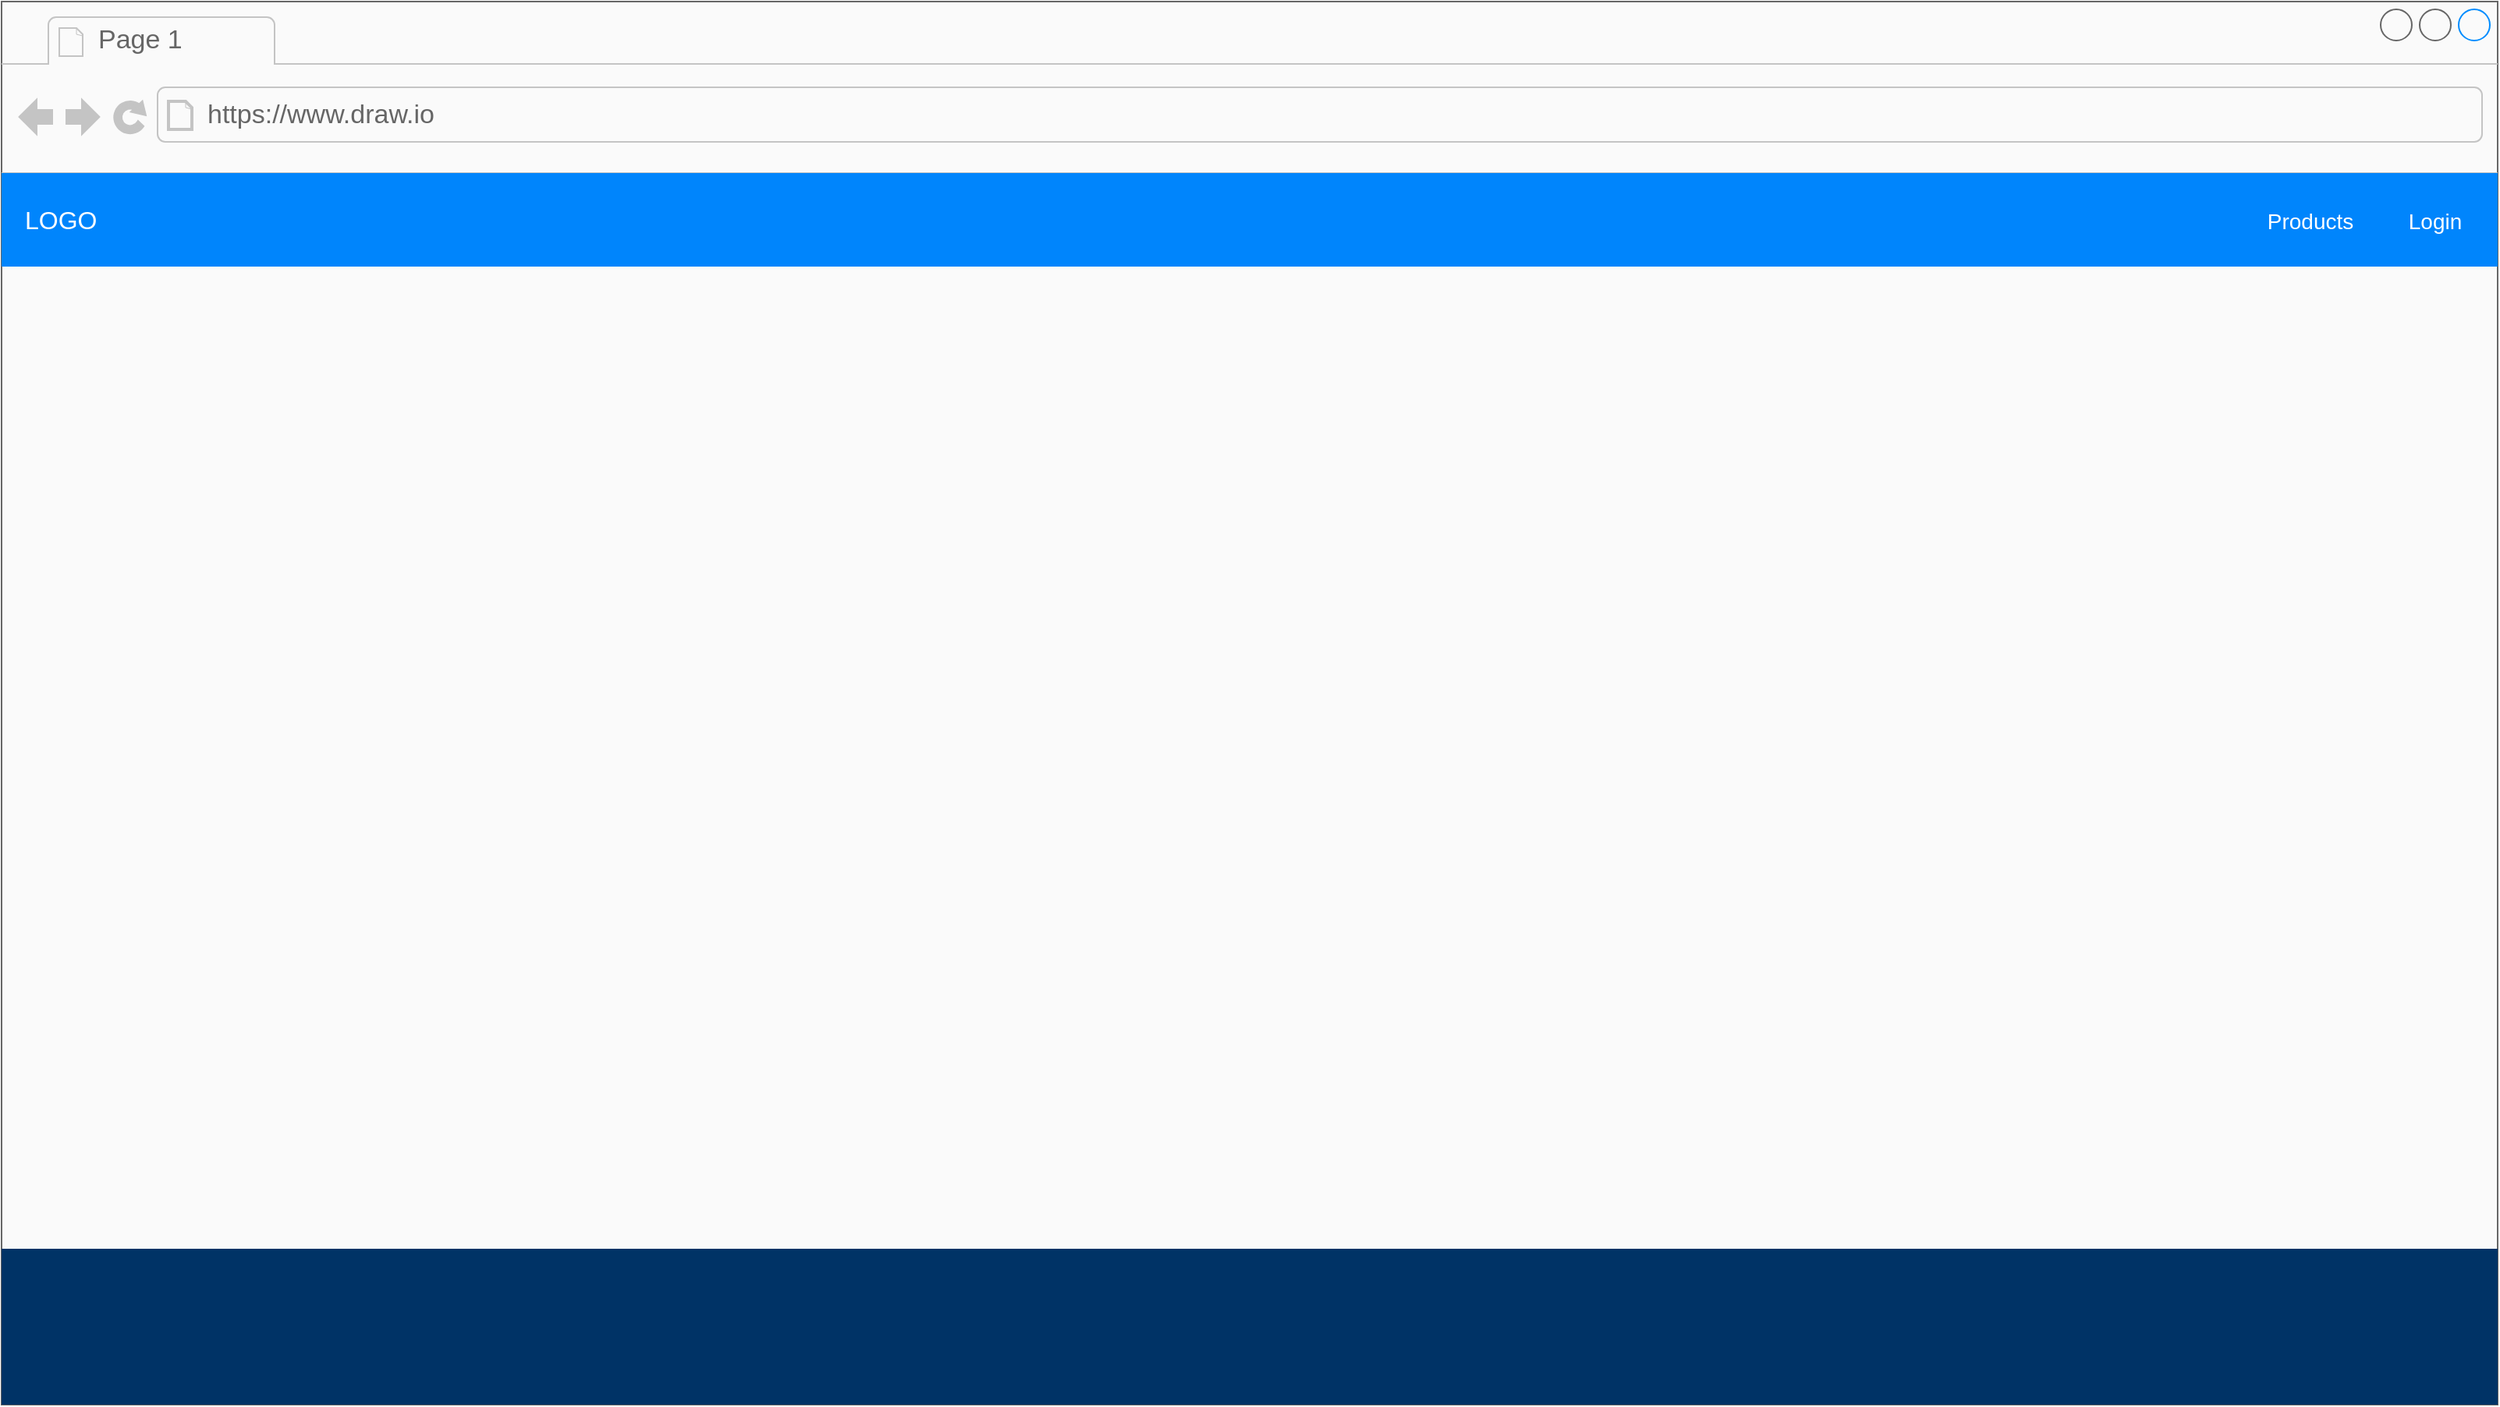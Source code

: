 <mxfile version="20.5.1" type="device" pages="12"><diagram id="toHPBCiSQKZx_LsrQoI7" name="Viewer Template"><mxGraphModel dx="1887" dy="1053" grid="1" gridSize="10" guides="1" tooltips="1" connect="1" arrows="1" fold="1" page="1" pageScale="1" pageWidth="1600" pageHeight="900" math="0" shadow="0"><root><mxCell id="0"/><mxCell id="1" parent="0"/><mxCell id="Ezc3qfwfdxenlyaxL6Dt-1" value="" style="strokeWidth=1;shadow=0;dashed=0;align=center;html=1;shape=mxgraph.mockup.containers.browserWindow;rSize=0;strokeColor=#666666;strokeColor2=#008cff;strokeColor3=#c4c4c4;mainText=,;recursiveResize=0;movable=0;resizable=0;rotatable=0;deletable=0;editable=0;connectable=0;fillColor=#FAFAFA;" parent="1" vertex="1"><mxGeometry width="1600" height="900" as="geometry"/></mxCell><mxCell id="Ezc3qfwfdxenlyaxL6Dt-2" value="Page 1" style="strokeWidth=1;shadow=0;dashed=0;align=center;html=1;shape=mxgraph.mockup.containers.anchor;fontSize=17;fontColor=#666666;align=left;movable=0;resizable=0;rotatable=0;deletable=0;editable=0;connectable=0;" parent="Ezc3qfwfdxenlyaxL6Dt-1" vertex="1"><mxGeometry x="60" y="12" width="110" height="26" as="geometry"/></mxCell><mxCell id="Ezc3qfwfdxenlyaxL6Dt-3" value="https://www.draw.io" style="strokeWidth=1;shadow=0;dashed=0;align=center;html=1;shape=mxgraph.mockup.containers.anchor;rSize=0;fontSize=17;fontColor=#666666;align=left;movable=0;resizable=0;rotatable=0;deletable=0;editable=0;connectable=0;" parent="Ezc3qfwfdxenlyaxL6Dt-1" vertex="1"><mxGeometry x="130" y="60" width="250" height="26" as="geometry"/></mxCell><mxCell id="Ezc3qfwfdxenlyaxL6Dt-4" value="LOGO" style="html=1;shadow=0;dashed=0;fillColor=#0085FC;strokeColor=none;fontSize=16;fontColor=#ffffff;align=left;spacing=15;movable=0;resizable=0;rotatable=0;deletable=0;editable=0;connectable=0;" parent="Ezc3qfwfdxenlyaxL6Dt-1" vertex="1"><mxGeometry y="110" width="1600" height="60" as="geometry"/></mxCell><mxCell id="Ezc3qfwfdxenlyaxL6Dt-5" value="Products" style="fillColor=none;strokeColor=none;fontSize=14;fontColor=#FFFFFF;align=center;spacingRight=0;movable=0;resizable=0;rotatable=0;deletable=0;editable=0;connectable=0;" parent="Ezc3qfwfdxenlyaxL6Dt-4" vertex="1"><mxGeometry width="80" height="40" relative="1" as="geometry"><mxPoint x="1440" y="10" as="offset"/></mxGeometry></mxCell><mxCell id="Ezc3qfwfdxenlyaxL6Dt-6" value="Login" style="fillColor=none;strokeColor=none;fontSize=14;fontColor=#FFFFFF;align=center;movable=0;resizable=0;rotatable=0;deletable=0;editable=0;connectable=0;" parent="Ezc3qfwfdxenlyaxL6Dt-4" vertex="1"><mxGeometry width="80" height="40" relative="1" as="geometry"><mxPoint x="1520" y="10" as="offset"/></mxGeometry></mxCell><mxCell id="Ezc3qfwfdxenlyaxL6Dt-7" value="" style="rounded=0;whiteSpace=wrap;html=1;fontColor=#FFFFFF;strokeColor=none;fillColor=#003366;movable=0;resizable=0;rotatable=0;deletable=0;editable=0;connectable=0;" parent="Ezc3qfwfdxenlyaxL6Dt-1" vertex="1"><mxGeometry y="800" width="1600" height="100" as="geometry"/></mxCell></root></mxGraphModel></diagram><diagram id="t-cwWVk7uFxGlS7d6HKy" name=" Cashier Template"><mxGraphModel dx="1730" dy="965" grid="1" gridSize="10" guides="1" tooltips="1" connect="1" arrows="1" fold="1" page="1" pageScale="1" pageWidth="1600" pageHeight="900" math="0" shadow="0"><root><mxCell id="0"/><mxCell id="1" parent="0"/><mxCell id="sC7hYZspUf0XAS-90i77-1" value="" style="strokeWidth=1;shadow=0;dashed=0;align=center;html=1;shape=mxgraph.mockup.containers.browserWindow;rSize=0;strokeColor=#666666;strokeColor2=#008cff;strokeColor3=#c4c4c4;mainText=,;recursiveResize=0;movable=0;resizable=0;rotatable=0;deletable=0;editable=0;connectable=0;fillColor=#FAFAFA;" parent="1" vertex="1"><mxGeometry width="1600" height="900" as="geometry"/></mxCell><mxCell id="sC7hYZspUf0XAS-90i77-2" value="Page 1" style="strokeWidth=1;shadow=0;dashed=0;align=center;html=1;shape=mxgraph.mockup.containers.anchor;fontSize=17;fontColor=#666666;align=left;movable=0;resizable=0;rotatable=0;deletable=0;editable=0;connectable=0;" parent="sC7hYZspUf0XAS-90i77-1" vertex="1"><mxGeometry x="60" y="12" width="110" height="26" as="geometry"/></mxCell><mxCell id="sC7hYZspUf0XAS-90i77-3" value="https://www.draw.io" style="strokeWidth=1;shadow=0;dashed=0;align=center;html=1;shape=mxgraph.mockup.containers.anchor;rSize=0;fontSize=17;fontColor=#666666;align=left;movable=0;resizable=0;rotatable=0;deletable=0;editable=0;connectable=0;" parent="sC7hYZspUf0XAS-90i77-1" vertex="1"><mxGeometry x="130" y="60" width="250" height="26" as="geometry"/></mxCell><mxCell id="sC7hYZspUf0XAS-90i77-4" value="LOGO" style="html=1;shadow=0;dashed=0;fillColor=#0085FC;strokeColor=none;fontSize=16;fontColor=#ffffff;align=left;spacing=15;movable=0;resizable=0;rotatable=0;deletable=0;editable=0;connectable=0;" parent="sC7hYZspUf0XAS-90i77-1" vertex="1"><mxGeometry y="110" width="1600" height="60" as="geometry"/></mxCell><mxCell id="sC7hYZspUf0XAS-90i77-5" value="Sell" style="fillColor=none;strokeColor=none;fontSize=14;fontColor=#FFFFFF;align=center;spacingRight=0;movable=0;resizable=0;rotatable=0;deletable=0;editable=0;connectable=0;" parent="sC7hYZspUf0XAS-90i77-4" vertex="1"><mxGeometry width="80" height="40" relative="1" as="geometry"><mxPoint x="1440" y="10" as="offset"/></mxGeometry></mxCell><mxCell id="sC7hYZspUf0XAS-90i77-6" value="Logout" style="fillColor=none;strokeColor=none;fontSize=14;fontColor=#FFFFFF;align=center;movable=0;resizable=0;rotatable=0;deletable=0;editable=0;connectable=0;" parent="sC7hYZspUf0XAS-90i77-4" vertex="1"><mxGeometry width="80" height="40" relative="1" as="geometry"><mxPoint x="1520" y="10" as="offset"/></mxGeometry></mxCell><mxCell id="sC7hYZspUf0XAS-90i77-8" value="Return" style="fillColor=none;strokeColor=none;fontSize=14;fontColor=#FFFFFF;align=center;spacingRight=0;movable=0;resizable=0;rotatable=0;deletable=0;editable=0;connectable=0;" parent="sC7hYZspUf0XAS-90i77-4" vertex="1"><mxGeometry x="1360" y="10" width="80" height="40" as="geometry"/></mxCell><mxCell id="sC7hYZspUf0XAS-90i77-7" value="" style="rounded=0;whiteSpace=wrap;html=1;fontColor=#FFFFFF;strokeColor=none;fillColor=#003366;movable=0;resizable=0;rotatable=0;deletable=0;editable=0;connectable=0;" parent="sC7hYZspUf0XAS-90i77-1" vertex="1"><mxGeometry y="800" width="1600" height="100" as="geometry"/></mxCell></root></mxGraphModel></diagram><diagram id="G4g0zHbkATp6qzhzKMhc" name="Index Page"><mxGraphModel dx="2076" dy="1158" grid="1" gridSize="10" guides="1" tooltips="1" connect="1" arrows="1" fold="1" page="1" pageScale="1" pageWidth="1600" pageHeight="900" math="0" shadow="0"><root><mxCell id="0"/><mxCell id="1" parent="0"/><mxCell id="pcNneq5feDdOrZVNwUOH-2" value="" style="strokeWidth=1;shadow=0;dashed=0;align=center;html=1;shape=mxgraph.mockup.containers.browserWindow;rSize=0;strokeColor=#666666;strokeColor2=#008cff;strokeColor3=#c4c4c4;mainText=,;recursiveResize=0;movable=0;resizable=0;rotatable=0;deletable=0;editable=0;connectable=0;fillColor=#FAFAFA;" vertex="1" parent="1"><mxGeometry width="1600" height="900" as="geometry"/></mxCell><mxCell id="pcNneq5feDdOrZVNwUOH-3" value="Page 1" style="strokeWidth=1;shadow=0;dashed=0;align=center;html=1;shape=mxgraph.mockup.containers.anchor;fontSize=17;fontColor=#666666;align=left;movable=0;resizable=0;rotatable=0;deletable=0;editable=0;connectable=0;" vertex="1" parent="pcNneq5feDdOrZVNwUOH-2"><mxGeometry x="60" y="12" width="110" height="26" as="geometry"/></mxCell><mxCell id="pcNneq5feDdOrZVNwUOH-4" value="https://www.draw.io" style="strokeWidth=1;shadow=0;dashed=0;align=center;html=1;shape=mxgraph.mockup.containers.anchor;rSize=0;fontSize=17;fontColor=#666666;align=left;movable=0;resizable=0;rotatable=0;deletable=0;editable=0;connectable=0;" vertex="1" parent="pcNneq5feDdOrZVNwUOH-2"><mxGeometry x="130" y="60" width="250" height="26" as="geometry"/></mxCell><mxCell id="pcNneq5feDdOrZVNwUOH-5" value="LOGO" style="html=1;shadow=0;dashed=0;fillColor=#0085FC;strokeColor=none;fontSize=16;fontColor=#ffffff;align=left;spacing=15;movable=0;resizable=0;rotatable=0;deletable=0;editable=0;connectable=0;" vertex="1" parent="pcNneq5feDdOrZVNwUOH-2"><mxGeometry y="110" width="1600" height="60" as="geometry"/></mxCell><mxCell id="pcNneq5feDdOrZVNwUOH-8" value="Products" style="fillColor=none;strokeColor=none;fontSize=14;fontColor=#FFFFFF;align=center;spacingRight=0;movable=0;resizable=0;rotatable=0;deletable=0;editable=0;connectable=0;" vertex="1" parent="pcNneq5feDdOrZVNwUOH-5"><mxGeometry width="80" height="40" relative="1" as="geometry"><mxPoint x="1440" y="10" as="offset"/></mxGeometry></mxCell><mxCell id="pcNneq5feDdOrZVNwUOH-9" value="Login" style="fillColor=none;strokeColor=none;fontSize=14;fontColor=#FFFFFF;align=center;movable=0;resizable=0;rotatable=0;deletable=0;editable=0;connectable=0;" vertex="1" parent="pcNneq5feDdOrZVNwUOH-5"><mxGeometry width="80" height="40" relative="1" as="geometry"><mxPoint x="1520" y="10" as="offset"/></mxGeometry></mxCell><mxCell id="pcNneq5feDdOrZVNwUOH-78" value="" style="rounded=0;whiteSpace=wrap;html=1;fontColor=#FFFFFF;strokeColor=none;fillColor=#003366;movable=0;resizable=0;rotatable=0;deletable=0;editable=0;connectable=0;" vertex="1" parent="pcNneq5feDdOrZVNwUOH-2"><mxGeometry y="800" width="1600" height="100" as="geometry"/></mxCell><mxCell id="pcNneq5feDdOrZVNwUOH-80" value="" style="shape=image;html=1;verticalLabelPosition=bottom;verticalAlign=top;imageAspect=1;aspect=fixed;image=img/clipart/Gear_128x128.png;strokeColor=#003366;fontColor=#FFFFFF;fillColor=#003366;movable=1;resizable=1;rotatable=1;deletable=1;editable=1;connectable=1;" vertex="1" parent="pcNneq5feDdOrZVNwUOH-2"><mxGeometry x="320" y="220" width="392.13" height="460" as="geometry"/></mxCell><mxCell id="pcNneq5feDdOrZVNwUOH-81" value="&#10;&lt;h2 style=&quot;margin: 0px 0px 10px; padding: 0px; font-weight: 400; font-family: DauphinPlain; font-size: 24px; line-height: 24px; text-align: left; color: rgb(0, 0, 0); font-style: normal; font-variant-ligatures: normal; font-variant-caps: normal; letter-spacing: normal; orphans: 2; text-indent: 0px; text-transform: none; widows: 2; word-spacing: 0px; -webkit-text-stroke-width: 0px; background-color: rgb(255, 255, 255); text-decoration-thickness: initial; text-decoration-style: initial; text-decoration-color: initial;&quot;&gt;What is Lorem Ipsum?&lt;/h2&gt;&lt;p style=&quot;margin: 0px 0px 15px; padding: 0px; text-align: justify; color: rgb(0, 0, 0); font-family: &amp;quot;Open Sans&amp;quot;, Arial, sans-serif; font-size: 14px; font-style: normal; font-variant-ligatures: normal; font-variant-caps: normal; font-weight: 400; letter-spacing: normal; orphans: 2; text-indent: 0px; text-transform: none; widows: 2; word-spacing: 0px; -webkit-text-stroke-width: 0px; background-color: rgb(255, 255, 255); text-decoration-thickness: initial; text-decoration-style: initial; text-decoration-color: initial;&quot;&gt;&lt;strong style=&quot;margin: 0px; padding: 0px;&quot;&gt;Lorem Ipsum&lt;/strong&gt;&lt;span&gt;&amp;nbsp;&lt;/span&gt;is simply dummy text of the printing and typesetting industry. Lorem Ipsum has been the industry's standard dummy text ever since the 1500s, when an unknown printer took a galley of type and scrambled it to make a type specimen book. It has survived not only five centuries, but also the leap into electronic typesetting, remaining essentially unchanged. It was popularised in the 1960s with the release of Letraset sheets containing Lorem Ipsum passages, and more recently with desktop publishing software like Aldus PageMaker including versions of Lorem Ipsum.&lt;/p&gt;&#10;&#10;" style="text;spacingTop=-5;whiteSpace=wrap;html=1;align=left;fontSize=12;fontFamily=Helvetica;fillColor=none;strokeColor=none;fontColor=#FFFFFF;movable=1;resizable=1;rotatable=1;deletable=1;editable=1;connectable=1;" vertex="1" parent="pcNneq5feDdOrZVNwUOH-2"><mxGeometry x="910" y="350" width="440" height="200" as="geometry"/></mxCell></root></mxGraphModel></diagram><diagram id="UPEyKD-KIgdI7j6T_k5e" name="CEO Template"><mxGraphModel dx="2076" dy="1158" grid="1" gridSize="10" guides="1" tooltips="1" connect="1" arrows="1" fold="1" page="1" pageScale="1" pageWidth="1600" pageHeight="900" math="0" shadow="0"><root><mxCell id="0"/><mxCell id="1" parent="0"/><mxCell id="ga5VAGj7-c6IpuzAVpwi-1" value="" style="strokeWidth=1;shadow=0;dashed=0;align=center;html=1;shape=mxgraph.mockup.containers.browserWindow;rSize=0;strokeColor=#666666;strokeColor2=#008cff;strokeColor3=#c4c4c4;mainText=,;recursiveResize=0;movable=0;resizable=0;rotatable=0;deletable=0;editable=0;connectable=0;fillColor=#FAFAFA;" vertex="1" parent="1"><mxGeometry width="1600" height="900" as="geometry"/></mxCell><mxCell id="ga5VAGj7-c6IpuzAVpwi-2" value="Page 1" style="strokeWidth=1;shadow=0;dashed=0;align=center;html=1;shape=mxgraph.mockup.containers.anchor;fontSize=17;fontColor=#666666;align=left;movable=0;resizable=0;rotatable=0;deletable=0;editable=0;connectable=0;" vertex="1" parent="ga5VAGj7-c6IpuzAVpwi-1"><mxGeometry x="60" y="12" width="110" height="26" as="geometry"/></mxCell><mxCell id="ga5VAGj7-c6IpuzAVpwi-3" value="https://www.draw.io" style="strokeWidth=1;shadow=0;dashed=0;align=center;html=1;shape=mxgraph.mockup.containers.anchor;rSize=0;fontSize=17;fontColor=#666666;align=left;movable=0;resizable=0;rotatable=0;deletable=0;editable=0;connectable=0;" vertex="1" parent="ga5VAGj7-c6IpuzAVpwi-1"><mxGeometry x="130" y="60" width="250" height="26" as="geometry"/></mxCell><mxCell id="ga5VAGj7-c6IpuzAVpwi-4" value="LOGO" style="html=1;shadow=0;dashed=0;fillColor=#0085FC;strokeColor=none;fontSize=16;fontColor=#ffffff;align=left;spacing=15;movable=0;resizable=0;rotatable=0;deletable=0;editable=0;connectable=0;" vertex="1" parent="ga5VAGj7-c6IpuzAVpwi-1"><mxGeometry y="110" width="1600" height="60" as="geometry"/></mxCell><mxCell id="ga5VAGj7-c6IpuzAVpwi-5" value="Raports \/" style="fillColor=none;strokeColor=none;fontSize=14;fontColor=#FFFFFF;align=center;spacingRight=0;movable=0;resizable=0;rotatable=0;deletable=0;editable=0;connectable=0;" vertex="1" parent="ga5VAGj7-c6IpuzAVpwi-4"><mxGeometry width="80" height="40" relative="1" as="geometry"><mxPoint x="1210" y="10" as="offset"/></mxGeometry></mxCell><mxCell id="ga5VAGj7-c6IpuzAVpwi-6" value="Logout" style="fillColor=none;strokeColor=none;fontSize=14;fontColor=#FFFFFF;align=center;movable=0;resizable=0;rotatable=0;deletable=0;editable=0;connectable=0;" vertex="1" parent="ga5VAGj7-c6IpuzAVpwi-4"><mxGeometry width="80" height="40" relative="1" as="geometry"><mxPoint x="1520" y="10" as="offset"/></mxGeometry></mxCell><mxCell id="ga5VAGj7-c6IpuzAVpwi-7" value="Database \/" style="fillColor=none;strokeColor=none;fontSize=14;fontColor=#FFFFFF;align=center;spacingRight=0;movable=0;resizable=0;rotatable=0;deletable=0;editable=0;connectable=0;" vertex="1" parent="ga5VAGj7-c6IpuzAVpwi-4"><mxGeometry x="1290" y="10" width="80" height="40" as="geometry"/></mxCell><mxCell id="ga5VAGj7-c6IpuzAVpwi-9" value="Training Requests" style="html=1;shadow=0;dashed=0;shape=mxgraph.bootstrap.rrect;rSize=5;strokeColor=none;strokeWidth=1;fillColor=#0085FC;fontColor=#FFFFFF;whiteSpace=wrap;align=left;verticalAlign=middle;spacingLeft=10;fontStyle=0;fontSize=14;movable=0;resizable=0;rotatable=0;deletable=0;editable=0;connectable=0;" vertex="1" parent="ga5VAGj7-c6IpuzAVpwi-4"><mxGeometry x="1370" y="10" width="160" height="40" as="geometry"/></mxCell><mxCell id="ga5VAGj7-c6IpuzAVpwi-10" value="4" style="html=1;shadow=0;dashed=0;shape=mxgraph.bootstrap.rrect;rSize=5;strokeColor=none;strokeWidth=1;fillColor=#ffffff;fontColor=#000000;whiteSpace=wrap;align=center;verticalAlign=middle;fontSize=12;" vertex="1" parent="ga5VAGj7-c6IpuzAVpwi-9"><mxGeometry x="1" y="0.5" width="20" height="20" relative="1" as="geometry"><mxPoint x="-30" y="-10" as="offset"/></mxGeometry></mxCell><mxCell id="ga5VAGj7-c6IpuzAVpwi-8" value="" style="rounded=0;whiteSpace=wrap;html=1;fontColor=#FFFFFF;strokeColor=none;fillColor=#003366;movable=0;resizable=0;rotatable=0;deletable=0;editable=0;connectable=0;" vertex="1" parent="ga5VAGj7-c6IpuzAVpwi-1"><mxGeometry y="800" width="1600" height="100" as="geometry"/></mxCell></root></mxGraphModel></diagram><diagram id="UY-UnDxkVTBnPDITRAaG" name="Login"><mxGraphModel dx="1887" dy="1053" grid="1" gridSize="10" guides="1" tooltips="1" connect="1" arrows="1" fold="1" page="1" pageScale="1" pageWidth="1600" pageHeight="900" math="0" shadow="0"><root><mxCell id="0"/><mxCell id="1" parent="0"/><mxCell id="5H0Op-Q2d_bvVc8dMVji-1" value="" style="strokeWidth=1;shadow=0;dashed=0;align=center;html=1;shape=mxgraph.mockup.containers.browserWindow;rSize=0;strokeColor=#666666;strokeColor2=#008cff;strokeColor3=#c4c4c4;mainText=,;recursiveResize=0;movable=0;resizable=0;rotatable=0;deletable=0;editable=0;connectable=0;fillColor=#FAFAFA;" vertex="1" parent="1"><mxGeometry width="1600" height="900" as="geometry"/></mxCell><mxCell id="5H0Op-Q2d_bvVc8dMVji-2" value="Page 1" style="strokeWidth=1;shadow=0;dashed=0;align=center;html=1;shape=mxgraph.mockup.containers.anchor;fontSize=17;fontColor=#666666;align=left;movable=0;resizable=0;rotatable=0;deletable=0;editable=0;connectable=0;" vertex="1" parent="5H0Op-Q2d_bvVc8dMVji-1"><mxGeometry x="60" y="12" width="110" height="26" as="geometry"/></mxCell><mxCell id="5H0Op-Q2d_bvVc8dMVji-3" value="https://www.draw.io" style="strokeWidth=1;shadow=0;dashed=0;align=center;html=1;shape=mxgraph.mockup.containers.anchor;rSize=0;fontSize=17;fontColor=#666666;align=left;movable=0;resizable=0;rotatable=0;deletable=0;editable=0;connectable=0;" vertex="1" parent="5H0Op-Q2d_bvVc8dMVji-1"><mxGeometry x="130" y="60" width="250" height="26" as="geometry"/></mxCell><mxCell id="5H0Op-Q2d_bvVc8dMVji-4" value="LOGO" style="html=1;shadow=0;dashed=0;fillColor=#0085FC;strokeColor=none;fontSize=16;fontColor=#ffffff;align=left;spacing=15;movable=0;resizable=0;rotatable=0;deletable=0;editable=0;connectable=0;" vertex="1" parent="5H0Op-Q2d_bvVc8dMVji-1"><mxGeometry y="110" width="1600" height="60" as="geometry"/></mxCell><mxCell id="5H0Op-Q2d_bvVc8dMVji-5" value="Products" style="fillColor=none;strokeColor=none;fontSize=14;fontColor=#FFFFFF;align=center;spacingRight=0;movable=0;resizable=0;rotatable=0;deletable=0;editable=0;connectable=0;" vertex="1" parent="5H0Op-Q2d_bvVc8dMVji-4"><mxGeometry width="80" height="40" relative="1" as="geometry"><mxPoint x="1440" y="10" as="offset"/></mxGeometry></mxCell><mxCell id="5H0Op-Q2d_bvVc8dMVji-6" value="Login" style="fillColor=none;strokeColor=none;fontSize=14;fontColor=#FFFFFF;align=center;movable=0;resizable=0;rotatable=0;deletable=0;editable=0;connectable=0;" vertex="1" parent="5H0Op-Q2d_bvVc8dMVji-4"><mxGeometry width="80" height="40" relative="1" as="geometry"><mxPoint x="1520" y="10" as="offset"/></mxGeometry></mxCell><mxCell id="5H0Op-Q2d_bvVc8dMVji-7" value="" style="rounded=0;whiteSpace=wrap;html=1;fontColor=#FFFFFF;strokeColor=none;fillColor=#003366;movable=0;resizable=0;rotatable=0;deletable=0;editable=0;connectable=0;" vertex="1" parent="5H0Op-Q2d_bvVc8dMVji-1"><mxGeometry y="800" width="1600" height="100" as="geometry"/></mxCell><mxCell id="pI9J0nXG_8OYDLzNf7_g-1" value="" style="shape=mxgraph.mockup.containers.marginRect;rectMarginTop=10;strokeColor=#6c8ebf;strokeWidth=1;dashed=0;rounded=1;arcSize=5;recursiveResize=0;fillColor=#F5FFFF;" vertex="1" parent="5H0Op-Q2d_bvVc8dMVji-1"><mxGeometry x="555" y="243" width="490" height="415" as="geometry"/></mxCell><mxCell id="pI9J0nXG_8OYDLzNf7_g-16" value="Login" style="text;html=1;strokeColor=none;fillColor=none;align=center;verticalAlign=middle;whiteSpace=wrap;rounded=0;fontColor=#001933;fontStyle=1;fontSize=20;" vertex="1" parent="5H0Op-Q2d_bvVc8dMVji-1"><mxGeometry x="770" y="270" width="60" height="30" as="geometry"/></mxCell><mxCell id="pI9J0nXG_8OYDLzNf7_g-19" value="" style="group" vertex="1" connectable="0" parent="5H0Op-Q2d_bvVc8dMVji-1"><mxGeometry x="590" y="350" width="420" height="60" as="geometry"/></mxCell><mxCell id="pI9J0nXG_8OYDLzNf7_g-17" value="Username" style="text;html=1;strokeColor=none;fillColor=none;align=left;verticalAlign=middle;whiteSpace=wrap;rounded=0;fontSize=17;fontColor=#001933;" vertex="1" parent="pI9J0nXG_8OYDLzNf7_g-19"><mxGeometry width="420" height="30" as="geometry"/></mxCell><mxCell id="pI9J0nXG_8OYDLzNf7_g-18" value="Username" style="strokeWidth=1;shadow=0;dashed=0;align=center;html=1;shape=mxgraph.mockup.text.textBox;fontColor=#666666;align=left;fontSize=17;spacingLeft=4;spacingTop=-3;strokeColor=#666666;mainText=;fillColor=#F5FFFF;" vertex="1" parent="pI9J0nXG_8OYDLzNf7_g-19"><mxGeometry y="30" width="420" height="30" as="geometry"/></mxCell><mxCell id="pI9J0nXG_8OYDLzNf7_g-20" value="" style="group" vertex="1" connectable="0" parent="5H0Op-Q2d_bvVc8dMVji-1"><mxGeometry x="590" y="450" width="420" height="60" as="geometry"/></mxCell><mxCell id="pI9J0nXG_8OYDLzNf7_g-21" value="Password" style="text;html=1;strokeColor=none;fillColor=none;align=left;verticalAlign=middle;whiteSpace=wrap;rounded=0;fontSize=17;fontColor=#001933;" vertex="1" parent="pI9J0nXG_8OYDLzNf7_g-20"><mxGeometry width="420" height="30" as="geometry"/></mxCell><mxCell id="pI9J0nXG_8OYDLzNf7_g-22" value="*******" style="strokeWidth=1;shadow=0;dashed=0;align=center;html=1;shape=mxgraph.mockup.text.textBox;fontColor=#666666;align=left;fontSize=17;spacingLeft=4;spacingTop=-3;strokeColor=#666666;mainText=;fillColor=#F5FFFF;" vertex="1" parent="pI9J0nXG_8OYDLzNf7_g-20"><mxGeometry y="30" width="420" height="30" as="geometry"/></mxCell><mxCell id="pI9J0nXG_8OYDLzNf7_g-24" value="Login" style="html=1;shadow=0;dashed=0;shape=mxgraph.bootstrap.rrect;rSize=5;strokeColor=none;strokeWidth=1;fillColor=#0085FC;fontColor=#FFFFFF;whiteSpace=wrap;align=center;verticalAlign=middle;spacingLeft=0;fontStyle=0;fontSize=16;spacing=5;" vertex="1" parent="5H0Op-Q2d_bvVc8dMVji-1"><mxGeometry x="760" y="560" width="80" height="40" as="geometry"/></mxCell></root></mxGraphModel></diagram><diagram id="X8c4dG7QCX3Q8zTVDrZ3" name="Products"><mxGraphModel dx="1887" dy="1053" grid="1" gridSize="10" guides="1" tooltips="1" connect="1" arrows="1" fold="1" page="1" pageScale="1" pageWidth="1600" pageHeight="900" math="0" shadow="0"><root><mxCell id="0"/><mxCell id="1" parent="0"/><mxCell id="LcfxW8HjfQBC8Zi97Nzh-1" value="" style="strokeWidth=1;shadow=0;dashed=0;align=center;html=1;shape=mxgraph.mockup.containers.browserWindow;rSize=0;strokeColor=#666666;strokeColor2=#008cff;strokeColor3=#c4c4c4;mainText=,;recursiveResize=0;movable=0;resizable=0;rotatable=0;deletable=0;editable=0;connectable=0;fillColor=#FAFAFA;" vertex="1" parent="1"><mxGeometry width="1600" height="900" as="geometry"/></mxCell><mxCell id="LcfxW8HjfQBC8Zi97Nzh-2" value="Page 1" style="strokeWidth=1;shadow=0;dashed=0;align=center;html=1;shape=mxgraph.mockup.containers.anchor;fontSize=17;fontColor=#666666;align=left;movable=0;resizable=0;rotatable=0;deletable=0;editable=0;connectable=0;" vertex="1" parent="LcfxW8HjfQBC8Zi97Nzh-1"><mxGeometry x="60" y="12" width="110" height="26" as="geometry"/></mxCell><mxCell id="LcfxW8HjfQBC8Zi97Nzh-3" value="https://www.draw.io" style="strokeWidth=1;shadow=0;dashed=0;align=center;html=1;shape=mxgraph.mockup.containers.anchor;rSize=0;fontSize=17;fontColor=#666666;align=left;movable=0;resizable=0;rotatable=0;deletable=0;editable=0;connectable=0;" vertex="1" parent="LcfxW8HjfQBC8Zi97Nzh-1"><mxGeometry x="130" y="60" width="250" height="26" as="geometry"/></mxCell><mxCell id="LcfxW8HjfQBC8Zi97Nzh-4" value="LOGO" style="html=1;shadow=0;dashed=0;fillColor=#0085FC;strokeColor=none;fontSize=16;fontColor=#ffffff;align=left;spacing=15;movable=0;resizable=0;rotatable=0;deletable=0;editable=0;connectable=0;" vertex="1" parent="LcfxW8HjfQBC8Zi97Nzh-1"><mxGeometry y="110" width="1600" height="60" as="geometry"/></mxCell><mxCell id="LcfxW8HjfQBC8Zi97Nzh-5" value="Products" style="fillColor=none;strokeColor=none;fontSize=14;fontColor=#FFFFFF;align=center;spacingRight=0;movable=0;resizable=0;rotatable=0;deletable=0;editable=0;connectable=0;" vertex="1" parent="LcfxW8HjfQBC8Zi97Nzh-4"><mxGeometry width="80" height="40" relative="1" as="geometry"><mxPoint x="1440" y="10" as="offset"/></mxGeometry></mxCell><mxCell id="LcfxW8HjfQBC8Zi97Nzh-6" value="Login" style="fillColor=none;strokeColor=none;fontSize=14;fontColor=#FFFFFF;align=center;movable=0;resizable=0;rotatable=0;deletable=0;editable=0;connectable=0;" vertex="1" parent="LcfxW8HjfQBC8Zi97Nzh-4"><mxGeometry width="80" height="40" relative="1" as="geometry"><mxPoint x="1520" y="10" as="offset"/></mxGeometry></mxCell><mxCell id="LcfxW8HjfQBC8Zi97Nzh-7" value="" style="rounded=0;whiteSpace=wrap;html=1;fontColor=#FFFFFF;strokeColor=none;fillColor=#003366;movable=0;resizable=0;rotatable=0;deletable=0;editable=0;connectable=0;" vertex="1" parent="LcfxW8HjfQBC8Zi97Nzh-1"><mxGeometry y="800" width="1600" height="100" as="geometry"/></mxCell><mxCell id="LcfxW8HjfQBC8Zi97Nzh-11" value="" style="verticalLabelPosition=bottom;shadow=0;dashed=0;align=center;html=1;verticalAlign=top;strokeWidth=1;shape=mxgraph.mockup.navigation.scrollBar;strokeColor=#999999;barPos=100;fillColor2=#99ddff;strokeColor2=none;direction=north;fontSize=17;fontColor=#001933;fillColor=#F5FFFF;" vertex="1" parent="LcfxW8HjfQBC8Zi97Nzh-1"><mxGeometry x="1580" y="170" width="20" height="620" as="geometry"/></mxCell><mxCell id="LcfxW8HjfQBC8Zi97Nzh-12" value="" style="rounded=0;whiteSpace=wrap;html=1;strokeColor=#003366;fontSize=17;fontColor=#001933;fillColor=#F5FFFF;" vertex="1" parent="LcfxW8HjfQBC8Zi97Nzh-1"><mxGeometry x="193" y="170" width="1215" height="630" as="geometry"/></mxCell><mxCell id="pJPxL4lNmpVKOVv9kJRl-5" value="" style="group" vertex="1" connectable="0" parent="LcfxW8HjfQBC8Zi97Nzh-1"><mxGeometry x="230" y="200" width="420" height="120" as="geometry"/></mxCell><mxCell id="pJPxL4lNmpVKOVv9kJRl-2" value="Category" style="text;html=1;strokeColor=none;fillColor=none;align=left;verticalAlign=middle;whiteSpace=wrap;rounded=0;fontSize=17;fontColor=#001933;" vertex="1" parent="pJPxL4lNmpVKOVv9kJRl-5"><mxGeometry width="420" height="30" as="geometry"/></mxCell><mxCell id="c4aQUbGJntSae8otQ_6v-1" value="Search Category" style="html=1;shadow=0;dashed=0;shape=mxgraph.bootstrap.rrect;rSize=5;strokeColor=none;strokeWidth=1;fillColor=#33A64C;fontColor=#FFFFFF;whiteSpace=wrap;align=center;verticalAlign=middle;spacingLeft=0;fontStyle=0;fontSize=16;spacing=5;" vertex="1" parent="pJPxL4lNmpVKOVv9kJRl-5"><mxGeometry y="80" width="150" height="40" as="geometry"/></mxCell><mxCell id="pJPxL4lNmpVKOVv9kJRl-4" value="Select Category" style="strokeWidth=1;shadow=0;dashed=0;align=center;html=1;shape=mxgraph.mockup.forms.comboBox;strokeColor=#999999;fillColor=#ddeeff;align=left;fillColor2=#aaddff;mainText=;fontColor=#666666;fontSize=17;spacingLeft=3;" vertex="1" parent="LcfxW8HjfQBC8Zi97Nzh-1"><mxGeometry x="230" y="230" width="420" height="30" as="geometry"/></mxCell><mxCell id="pJPxL4lNmpVKOVv9kJRl-6" value="&lt;b&gt;&lt;font style=&quot;font-size: 20px&quot;&gt;Card title&lt;/font&gt;&lt;/b&gt;&lt;br style=&quot;font-size: 14px&quot;&gt;&lt;br style=&quot;font-size: 14px&quot;&gt;Some quick example text to build on the card title and make up the bulk of the card's content." style="html=1;shadow=0;dashed=0;shape=mxgraph.bootstrap.rrect;rSize=5;strokeColor=#DFDFDF;html=1;whiteSpace=wrap;fillColor=#ffffff;fontColor=#000000;verticalAlign=bottom;align=left;spacing=20;spacingBottom=50;fontSize=14;" vertex="1" parent="LcfxW8HjfQBC8Zi97Nzh-1"><mxGeometry x="230.5" y="360" width="250" height="350" as="geometry"/></mxCell><mxCell id="pJPxL4lNmpVKOVv9kJRl-7" value="Image cap" style="html=1;shadow=0;dashed=0;shape=mxgraph.bootstrap.topButton;rSize=5;perimeter=none;whiteSpace=wrap;fillColor=#868E96;strokeColor=#DFDFDF;fontColor=#DEE2E6;resizeWidth=1;fontSize=18;" vertex="1" parent="pJPxL4lNmpVKOVv9kJRl-6"><mxGeometry width="250" height="180" relative="1" as="geometry"/></mxCell><mxCell id="pJPxL4lNmpVKOVv9kJRl-8" value="Price" style="html=1;shadow=0;dashed=0;shape=mxgraph.bootstrap.rrect;rSize=5;perimeter=none;whiteSpace=wrap;fillColor=#0085FC;strokeColor=none;fontColor=#ffffff;resizeWidth=1;fontSize=14;" vertex="1" parent="pJPxL4lNmpVKOVv9kJRl-6"><mxGeometry y="1" width="120" height="40" relative="1" as="geometry"><mxPoint x="20" y="-60" as="offset"/></mxGeometry></mxCell><mxCell id="pJPxL4lNmpVKOVv9kJRl-9" value="&lt;b&gt;&lt;font style=&quot;font-size: 20px&quot;&gt;Card title&lt;/font&gt;&lt;/b&gt;&lt;br style=&quot;font-size: 14px&quot;&gt;&lt;br style=&quot;font-size: 14px&quot;&gt;Some quick example text to build on the card title and make up the bulk of the card's content." style="html=1;shadow=0;dashed=0;shape=mxgraph.bootstrap.rrect;rSize=5;strokeColor=#DFDFDF;html=1;whiteSpace=wrap;fillColor=#ffffff;fontColor=#000000;verticalAlign=bottom;align=left;spacing=20;spacingBottom=50;fontSize=14;" vertex="1" parent="LcfxW8HjfQBC8Zi97Nzh-1"><mxGeometry x="530.5" y="360" width="250" height="350" as="geometry"/></mxCell><mxCell id="pJPxL4lNmpVKOVv9kJRl-10" value="Image cap" style="html=1;shadow=0;dashed=0;shape=mxgraph.bootstrap.topButton;rSize=5;perimeter=none;whiteSpace=wrap;fillColor=#868E96;strokeColor=#DFDFDF;fontColor=#DEE2E6;resizeWidth=1;fontSize=18;" vertex="1" parent="pJPxL4lNmpVKOVv9kJRl-9"><mxGeometry width="250" height="180" relative="1" as="geometry"/></mxCell><mxCell id="pJPxL4lNmpVKOVv9kJRl-11" value="Price" style="html=1;shadow=0;dashed=0;shape=mxgraph.bootstrap.rrect;rSize=5;perimeter=none;whiteSpace=wrap;fillColor=#0085FC;strokeColor=none;fontColor=#ffffff;resizeWidth=1;fontSize=14;" vertex="1" parent="pJPxL4lNmpVKOVv9kJRl-9"><mxGeometry y="1" width="120" height="40" relative="1" as="geometry"><mxPoint x="20" y="-60" as="offset"/></mxGeometry></mxCell><mxCell id="pJPxL4lNmpVKOVv9kJRl-12" value="&lt;b&gt;&lt;font style=&quot;font-size: 20px&quot;&gt;Card title&lt;/font&gt;&lt;/b&gt;&lt;br style=&quot;font-size: 14px&quot;&gt;&lt;br style=&quot;font-size: 14px&quot;&gt;Some quick example text to build on the card title and make up the bulk of the card's content." style="html=1;shadow=0;dashed=0;shape=mxgraph.bootstrap.rrect;rSize=5;strokeColor=#DFDFDF;html=1;whiteSpace=wrap;fillColor=#ffffff;fontColor=#000000;verticalAlign=bottom;align=left;spacing=20;spacingBottom=50;fontSize=14;" vertex="1" parent="LcfxW8HjfQBC8Zi97Nzh-1"><mxGeometry x="820.5" y="360" width="250" height="350" as="geometry"/></mxCell><mxCell id="pJPxL4lNmpVKOVv9kJRl-13" value="Image cap" style="html=1;shadow=0;dashed=0;shape=mxgraph.bootstrap.topButton;rSize=5;perimeter=none;whiteSpace=wrap;fillColor=#868E96;strokeColor=#DFDFDF;fontColor=#DEE2E6;resizeWidth=1;fontSize=18;" vertex="1" parent="pJPxL4lNmpVKOVv9kJRl-12"><mxGeometry width="250" height="180" relative="1" as="geometry"/></mxCell><mxCell id="pJPxL4lNmpVKOVv9kJRl-14" value="Price" style="html=1;shadow=0;dashed=0;shape=mxgraph.bootstrap.rrect;rSize=5;perimeter=none;whiteSpace=wrap;fillColor=#0085FC;strokeColor=none;fontColor=#ffffff;resizeWidth=1;fontSize=14;" vertex="1" parent="pJPxL4lNmpVKOVv9kJRl-12"><mxGeometry y="1" width="120" height="40" relative="1" as="geometry"><mxPoint x="20" y="-60" as="offset"/></mxGeometry></mxCell><mxCell id="pJPxL4lNmpVKOVv9kJRl-15" value="&lt;b&gt;&lt;font style=&quot;font-size: 20px&quot;&gt;Card title&lt;/font&gt;&lt;/b&gt;&lt;br style=&quot;font-size: 14px&quot;&gt;&lt;br style=&quot;font-size: 14px&quot;&gt;Some quick example text to build on the card title and make up the bulk of the card's content." style="html=1;shadow=0;dashed=0;shape=mxgraph.bootstrap.rrect;rSize=5;strokeColor=#DFDFDF;html=1;whiteSpace=wrap;fillColor=#ffffff;fontColor=#000000;verticalAlign=bottom;align=left;spacing=20;spacingBottom=50;fontSize=14;" vertex="1" parent="LcfxW8HjfQBC8Zi97Nzh-1"><mxGeometry x="1120.5" y="360" width="250" height="350" as="geometry"/></mxCell><mxCell id="pJPxL4lNmpVKOVv9kJRl-16" value="Image cap" style="html=1;shadow=0;dashed=0;shape=mxgraph.bootstrap.topButton;rSize=5;perimeter=none;whiteSpace=wrap;fillColor=#868E96;strokeColor=#DFDFDF;fontColor=#DEE2E6;resizeWidth=1;fontSize=18;" vertex="1" parent="pJPxL4lNmpVKOVv9kJRl-15"><mxGeometry width="250" height="180" relative="1" as="geometry"/></mxCell><mxCell id="pJPxL4lNmpVKOVv9kJRl-17" value="Price" style="html=1;shadow=0;dashed=0;shape=mxgraph.bootstrap.rrect;rSize=5;perimeter=none;whiteSpace=wrap;fillColor=#0085FC;strokeColor=none;fontColor=#ffffff;resizeWidth=1;fontSize=14;" vertex="1" parent="pJPxL4lNmpVKOVv9kJRl-15"><mxGeometry y="1" width="120" height="40" relative="1" as="geometry"><mxPoint x="20" y="-60" as="offset"/></mxGeometry></mxCell></root></mxGraphModel></diagram><diagram id="pfJJpWyZw6Eb34rTxlJv" name="Sell"><mxGraphModel dx="2076" dy="1158" grid="1" gridSize="10" guides="1" tooltips="1" connect="1" arrows="1" fold="1" page="1" pageScale="1" pageWidth="1600" pageHeight="900" math="0" shadow="0"><root><mxCell id="0"/><mxCell id="1" parent="0"/><mxCell id="EPyXp1xaW_s0npeGEkrH-1" value="" style="strokeWidth=1;shadow=0;dashed=0;align=center;html=1;shape=mxgraph.mockup.containers.browserWindow;rSize=0;strokeColor=#666666;strokeColor2=#008cff;strokeColor3=#c4c4c4;mainText=,;recursiveResize=0;movable=0;resizable=0;rotatable=0;deletable=0;editable=0;connectable=0;fillColor=#FAFAFA;" vertex="1" parent="1"><mxGeometry width="1600" height="900" as="geometry"/></mxCell><mxCell id="EPyXp1xaW_s0npeGEkrH-2" value="Page 1" style="strokeWidth=1;shadow=0;dashed=0;align=center;html=1;shape=mxgraph.mockup.containers.anchor;fontSize=17;fontColor=#666666;align=left;movable=0;resizable=0;rotatable=0;deletable=0;editable=0;connectable=0;" vertex="1" parent="EPyXp1xaW_s0npeGEkrH-1"><mxGeometry x="60" y="12" width="110" height="26" as="geometry"/></mxCell><mxCell id="EPyXp1xaW_s0npeGEkrH-3" value="https://www.draw.io" style="strokeWidth=1;shadow=0;dashed=0;align=center;html=1;shape=mxgraph.mockup.containers.anchor;rSize=0;fontSize=17;fontColor=#666666;align=left;movable=0;resizable=0;rotatable=0;deletable=0;editable=0;connectable=0;" vertex="1" parent="EPyXp1xaW_s0npeGEkrH-1"><mxGeometry x="130" y="60" width="250" height="26" as="geometry"/></mxCell><mxCell id="EPyXp1xaW_s0npeGEkrH-4" value="LOGO" style="html=1;shadow=0;dashed=0;fillColor=#0085FC;strokeColor=none;fontSize=16;fontColor=#ffffff;align=left;spacing=15;movable=0;resizable=0;rotatable=0;deletable=0;editable=0;connectable=0;" vertex="1" parent="EPyXp1xaW_s0npeGEkrH-1"><mxGeometry y="110" width="1600" height="60" as="geometry"/></mxCell><mxCell id="EPyXp1xaW_s0npeGEkrH-5" value="Sell" style="fillColor=none;strokeColor=none;fontSize=14;fontColor=#FFFFFF;align=center;spacingRight=0;movable=0;resizable=0;rotatable=0;deletable=0;editable=0;connectable=0;" vertex="1" parent="EPyXp1xaW_s0npeGEkrH-4"><mxGeometry width="80" height="40" relative="1" as="geometry"><mxPoint x="1440" y="10" as="offset"/></mxGeometry></mxCell><mxCell id="EPyXp1xaW_s0npeGEkrH-6" value="Logout" style="fillColor=none;strokeColor=none;fontSize=14;fontColor=#FFFFFF;align=center;movable=0;resizable=0;rotatable=0;deletable=0;editable=0;connectable=0;" vertex="1" parent="EPyXp1xaW_s0npeGEkrH-4"><mxGeometry width="80" height="40" relative="1" as="geometry"><mxPoint x="1520" y="10" as="offset"/></mxGeometry></mxCell><mxCell id="EPyXp1xaW_s0npeGEkrH-7" value="Return" style="fillColor=none;strokeColor=none;fontSize=14;fontColor=#FFFFFF;align=center;spacingRight=0;movable=0;resizable=0;rotatable=0;deletable=0;editable=0;connectable=0;" vertex="1" parent="EPyXp1xaW_s0npeGEkrH-4"><mxGeometry x="1360" y="10" width="80" height="40" as="geometry"/></mxCell><mxCell id="EPyXp1xaW_s0npeGEkrH-8" value="" style="rounded=0;whiteSpace=wrap;html=1;fontColor=#FFFFFF;strokeColor=none;fillColor=#003366;movable=0;resizable=0;rotatable=0;deletable=0;editable=0;connectable=0;" vertex="1" parent="EPyXp1xaW_s0npeGEkrH-1"><mxGeometry y="800" width="1600" height="100" as="geometry"/></mxCell><mxCell id="hxsQj2xrxejGrfpWeEuF-1" value="" style="rounded=0;whiteSpace=wrap;html=1;strokeColor=#003366;fontSize=17;fontColor=#001933;fillColor=#F5FFFF;" vertex="1" parent="1"><mxGeometry x="193" y="170" width="1215" height="630" as="geometry"/></mxCell><mxCell id="hxsQj2xrxejGrfpWeEuF-5" value="&lt;b&gt;&lt;font style=&quot;font-size: 20px&quot;&gt;Card title&lt;/font&gt;&lt;/b&gt;&lt;br style=&quot;font-size: 14px&quot;&gt;&lt;br style=&quot;font-size: 14px&quot;&gt;Some quick example text to build on the card title and make up the bulk of the card's content." style="html=1;shadow=0;dashed=0;shape=mxgraph.bootstrap.rrect;rSize=5;strokeColor=#DFDFDF;html=1;whiteSpace=wrap;fillColor=#ffffff;fontColor=#000000;verticalAlign=bottom;align=left;spacing=20;spacingBottom=50;fontSize=14;" vertex="1" parent="1"><mxGeometry x="230" y="430" width="250" height="350" as="geometry"/></mxCell><mxCell id="hxsQj2xrxejGrfpWeEuF-6" value="Image cap" style="html=1;shadow=0;dashed=0;shape=mxgraph.bootstrap.topButton;rSize=5;perimeter=none;whiteSpace=wrap;fillColor=#868E96;strokeColor=#DFDFDF;fontColor=#DEE2E6;resizeWidth=1;fontSize=18;" vertex="1" parent="hxsQj2xrxejGrfpWeEuF-5"><mxGeometry width="250" height="180" relative="1" as="geometry"/></mxCell><mxCell id="hxsQj2xrxejGrfpWeEuF-7" value="Add To Cart" style="html=1;shadow=0;dashed=0;shape=mxgraph.bootstrap.rrect;rSize=5;perimeter=none;whiteSpace=wrap;fillColor=#0085FC;strokeColor=none;fontColor=#ffffff;resizeWidth=1;fontSize=14;" vertex="1" parent="hxsQj2xrxejGrfpWeEuF-5"><mxGeometry y="1" width="120" height="40" relative="1" as="geometry"><mxPoint x="20" y="-60" as="offset"/></mxGeometry></mxCell><mxCell id="hxsQj2xrxejGrfpWeEuF-8" value="&lt;b&gt;&lt;font style=&quot;font-size: 20px&quot;&gt;Card title&lt;/font&gt;&lt;/b&gt;&lt;br style=&quot;font-size: 14px&quot;&gt;&lt;br style=&quot;font-size: 14px&quot;&gt;Some quick example text to build on the card title and make up the bulk of the card's content." style="html=1;shadow=0;dashed=0;shape=mxgraph.bootstrap.rrect;rSize=5;strokeColor=#DFDFDF;html=1;whiteSpace=wrap;fillColor=#ffffff;fontColor=#000000;verticalAlign=bottom;align=left;spacing=20;spacingBottom=50;fontSize=14;" vertex="1" parent="1"><mxGeometry x="530" y="430" width="250" height="350" as="geometry"/></mxCell><mxCell id="hxsQj2xrxejGrfpWeEuF-9" value="Image cap" style="html=1;shadow=0;dashed=0;shape=mxgraph.bootstrap.topButton;rSize=5;perimeter=none;whiteSpace=wrap;fillColor=#868E96;strokeColor=#DFDFDF;fontColor=#DEE2E6;resizeWidth=1;fontSize=18;" vertex="1" parent="hxsQj2xrxejGrfpWeEuF-8"><mxGeometry width="250" height="180" relative="1" as="geometry"/></mxCell><mxCell id="hxsQj2xrxejGrfpWeEuF-10" value="Add To Cart" style="html=1;shadow=0;dashed=0;shape=mxgraph.bootstrap.rrect;rSize=5;perimeter=none;whiteSpace=wrap;fillColor=#0085FC;strokeColor=none;fontColor=#ffffff;resizeWidth=1;fontSize=14;" vertex="1" parent="hxsQj2xrxejGrfpWeEuF-8"><mxGeometry y="1" width="120" height="40" relative="1" as="geometry"><mxPoint x="20" y="-60" as="offset"/></mxGeometry></mxCell><mxCell id="hxsQj2xrxejGrfpWeEuF-11" value="&lt;b&gt;&lt;font style=&quot;font-size: 20px&quot;&gt;Card title&lt;/font&gt;&lt;/b&gt;&lt;br style=&quot;font-size: 14px&quot;&gt;&lt;br style=&quot;font-size: 14px&quot;&gt;Some quick example text to build on the card title and make up the bulk of the card's content." style="html=1;shadow=0;dashed=0;shape=mxgraph.bootstrap.rrect;rSize=5;strokeColor=#DFDFDF;html=1;whiteSpace=wrap;fillColor=#ffffff;fontColor=#000000;verticalAlign=bottom;align=left;spacing=20;spacingBottom=50;fontSize=14;" vertex="1" parent="1"><mxGeometry x="820" y="430" width="250" height="350" as="geometry"/></mxCell><mxCell id="hxsQj2xrxejGrfpWeEuF-12" value="Image cap" style="html=1;shadow=0;dashed=0;shape=mxgraph.bootstrap.topButton;rSize=5;perimeter=none;whiteSpace=wrap;fillColor=#868E96;strokeColor=#DFDFDF;fontColor=#DEE2E6;resizeWidth=1;fontSize=18;" vertex="1" parent="hxsQj2xrxejGrfpWeEuF-11"><mxGeometry width="250" height="180" relative="1" as="geometry"/></mxCell><mxCell id="hxsQj2xrxejGrfpWeEuF-13" value="Add To Car" style="html=1;shadow=0;dashed=0;shape=mxgraph.bootstrap.rrect;rSize=5;perimeter=none;whiteSpace=wrap;fillColor=#0085FC;strokeColor=none;fontColor=#ffffff;resizeWidth=1;fontSize=14;" vertex="1" parent="hxsQj2xrxejGrfpWeEuF-11"><mxGeometry y="1" width="120" height="40" relative="1" as="geometry"><mxPoint x="20" y="-60" as="offset"/></mxGeometry></mxCell><mxCell id="hxsQj2xrxejGrfpWeEuF-14" value="&lt;b&gt;&lt;font style=&quot;font-size: 20px&quot;&gt;Card title&lt;/font&gt;&lt;/b&gt;&lt;br style=&quot;font-size: 14px&quot;&gt;&lt;br style=&quot;font-size: 14px&quot;&gt;Some quick example text to build on the card title and make up the bulk of the card's content." style="html=1;shadow=0;dashed=0;shape=mxgraph.bootstrap.rrect;rSize=5;strokeColor=#DFDFDF;html=1;whiteSpace=wrap;fillColor=#ffffff;fontColor=#000000;verticalAlign=bottom;align=left;spacing=20;spacingBottom=50;fontSize=14;" vertex="1" parent="1"><mxGeometry x="1120" y="430" width="250" height="350" as="geometry"/></mxCell><mxCell id="hxsQj2xrxejGrfpWeEuF-15" value="Image cap" style="html=1;shadow=0;dashed=0;shape=mxgraph.bootstrap.topButton;rSize=5;perimeter=none;whiteSpace=wrap;fillColor=#868E96;strokeColor=#DFDFDF;fontColor=#DEE2E6;resizeWidth=1;fontSize=18;" vertex="1" parent="hxsQj2xrxejGrfpWeEuF-14"><mxGeometry width="250" height="180" relative="1" as="geometry"/></mxCell><mxCell id="hxsQj2xrxejGrfpWeEuF-16" value="Add To Cart" style="html=1;shadow=0;dashed=0;shape=mxgraph.bootstrap.rrect;rSize=5;perimeter=none;whiteSpace=wrap;fillColor=#0085FC;strokeColor=none;fontColor=#ffffff;resizeWidth=1;fontSize=14;" vertex="1" parent="hxsQj2xrxejGrfpWeEuF-14"><mxGeometry y="1" width="120" height="40" relative="1" as="geometry"><mxPoint x="20" y="-60" as="offset"/></mxGeometry></mxCell><mxCell id="XssyXwGDhPNZqxM5WXoX-1" value="" style="verticalLabelPosition=bottom;shadow=0;dashed=0;align=center;html=1;verticalAlign=top;strokeWidth=1;shape=mxgraph.mockup.navigation.scrollBar;strokeColor=#999999;barPos=100;fillColor2=#99ddff;strokeColor2=none;direction=north;fontSize=17;fontColor=#001933;fillColor=#F5FFFF;" vertex="1" parent="1"><mxGeometry x="1580" y="170" width="20" height="620" as="geometry"/></mxCell><mxCell id="55J1EZ-lrMj3xl65JivL-5" value="" style="group" vertex="1" connectable="0" parent="1"><mxGeometry x="230" y="200" width="420" height="200" as="geometry"/></mxCell><mxCell id="7JdRAhP5bS6xbFLgKMs9-3" value="Search" style="html=1;shadow=0;dashed=0;shape=mxgraph.bootstrap.rrect;rSize=5;strokeColor=none;strokeWidth=1;fillColor=#33A64C;fontColor=#FFFFFF;whiteSpace=wrap;align=center;verticalAlign=middle;spacingLeft=0;fontStyle=0;fontSize=16;spacing=5;" vertex="1" parent="55J1EZ-lrMj3xl65JivL-5"><mxGeometry y="160" width="150" height="40" as="geometry"/></mxCell><mxCell id="55J1EZ-lrMj3xl65JivL-1" value="Select Category" style="strokeWidth=1;shadow=0;dashed=0;align=center;html=1;shape=mxgraph.mockup.forms.comboBox;strokeColor=#999999;fillColor=#ddeeff;align=left;fillColor2=#aaddff;mainText=;fontColor=#666666;fontSize=17;spacingLeft=3;" vertex="1" parent="55J1EZ-lrMj3xl65JivL-5"><mxGeometry y="30" width="420" height="30" as="geometry"/></mxCell><mxCell id="7JdRAhP5bS6xbFLgKMs9-2" value="Category" style="text;html=1;strokeColor=none;fillColor=none;align=left;verticalAlign=middle;whiteSpace=wrap;rounded=0;fontSize=17;fontColor=#001933;" vertex="1" parent="55J1EZ-lrMj3xl65JivL-5"><mxGeometry width="420" height="30" as="geometry"/></mxCell><mxCell id="55J1EZ-lrMj3xl65JivL-3" value="Product Id" style="text;html=1;strokeColor=none;fillColor=none;align=left;verticalAlign=middle;whiteSpace=wrap;rounded=0;fontSize=17;fontColor=#001933;" vertex="1" parent="55J1EZ-lrMj3xl65JivL-5"><mxGeometry y="70" width="420" height="30" as="geometry"/></mxCell><mxCell id="55J1EZ-lrMj3xl65JivL-4" value="Product Id" style="strokeWidth=1;shadow=0;dashed=0;align=center;html=1;shape=mxgraph.mockup.text.textBox;fontColor=#666666;align=left;fontSize=17;spacingLeft=4;spacingTop=-3;strokeColor=#666666;mainText=;fillColor=#F5FFFF;" vertex="1" parent="55J1EZ-lrMj3xl65JivL-5"><mxGeometry y="100" width="420" height="30" as="geometry"/></mxCell></root></mxGraphModel></diagram><diagram id="njjL0tiy1UZfYm18mOdA" name="Return"><mxGraphModel dx="2076" dy="1158" grid="1" gridSize="10" guides="1" tooltips="1" connect="1" arrows="1" fold="1" page="1" pageScale="1" pageWidth="1600" pageHeight="900" math="0" shadow="0"><root><mxCell id="0"/><mxCell id="1" parent="0"/><mxCell id="SxgmI5B4lbnwN5Ucpx_p-1" value="" style="strokeWidth=1;shadow=0;dashed=0;align=center;html=1;shape=mxgraph.mockup.containers.browserWindow;rSize=0;strokeColor=#666666;strokeColor2=#008cff;strokeColor3=#c4c4c4;mainText=,;recursiveResize=0;movable=0;resizable=0;rotatable=0;deletable=0;editable=0;connectable=0;fillColor=#FAFAFA;" parent="1" vertex="1"><mxGeometry width="1600" height="900" as="geometry"/></mxCell><mxCell id="SxgmI5B4lbnwN5Ucpx_p-2" value="Page 1" style="strokeWidth=1;shadow=0;dashed=0;align=center;html=1;shape=mxgraph.mockup.containers.anchor;fontSize=17;fontColor=#666666;align=left;movable=0;resizable=0;rotatable=0;deletable=0;editable=0;connectable=0;" parent="SxgmI5B4lbnwN5Ucpx_p-1" vertex="1"><mxGeometry x="60" y="12" width="110" height="26" as="geometry"/></mxCell><mxCell id="SxgmI5B4lbnwN5Ucpx_p-3" value="https://www.draw.io" style="strokeWidth=1;shadow=0;dashed=0;align=center;html=1;shape=mxgraph.mockup.containers.anchor;rSize=0;fontSize=17;fontColor=#666666;align=left;movable=0;resizable=0;rotatable=0;deletable=0;editable=0;connectable=0;" parent="SxgmI5B4lbnwN5Ucpx_p-1" vertex="1"><mxGeometry x="130" y="60" width="250" height="26" as="geometry"/></mxCell><mxCell id="SxgmI5B4lbnwN5Ucpx_p-4" value="LOGO" style="html=1;shadow=0;dashed=0;fillColor=#0085FC;strokeColor=none;fontSize=16;fontColor=#ffffff;align=left;spacing=15;movable=0;resizable=0;rotatable=0;deletable=0;editable=0;connectable=0;" parent="SxgmI5B4lbnwN5Ucpx_p-1" vertex="1"><mxGeometry y="110" width="1600" height="60" as="geometry"/></mxCell><mxCell id="SxgmI5B4lbnwN5Ucpx_p-5" value="Sell" style="fillColor=none;strokeColor=none;fontSize=14;fontColor=#FFFFFF;align=center;spacingRight=0;movable=0;resizable=0;rotatable=0;deletable=0;editable=0;connectable=0;" parent="SxgmI5B4lbnwN5Ucpx_p-4" vertex="1"><mxGeometry width="80" height="40" relative="1" as="geometry"><mxPoint x="1440" y="10" as="offset"/></mxGeometry></mxCell><mxCell id="SxgmI5B4lbnwN5Ucpx_p-6" value="Logout" style="fillColor=none;strokeColor=none;fontSize=14;fontColor=#FFFFFF;align=center;movable=0;resizable=0;rotatable=0;deletable=0;editable=0;connectable=0;" parent="SxgmI5B4lbnwN5Ucpx_p-4" vertex="1"><mxGeometry width="80" height="40" relative="1" as="geometry"><mxPoint x="1520" y="10" as="offset"/></mxGeometry></mxCell><mxCell id="SxgmI5B4lbnwN5Ucpx_p-7" value="Return" style="fillColor=none;strokeColor=none;fontSize=14;fontColor=#FFFFFF;align=center;spacingRight=0;movable=0;resizable=0;rotatable=0;deletable=0;editable=0;connectable=0;" parent="SxgmI5B4lbnwN5Ucpx_p-4" vertex="1"><mxGeometry x="1360" y="10" width="80" height="40" as="geometry"/></mxCell><mxCell id="SxgmI5B4lbnwN5Ucpx_p-8" value="" style="rounded=0;whiteSpace=wrap;html=1;fontColor=#FFFFFF;strokeColor=none;fillColor=#003366;movable=0;resizable=0;rotatable=0;deletable=0;editable=0;connectable=0;" parent="SxgmI5B4lbnwN5Ucpx_p-1" vertex="1"><mxGeometry y="800" width="1600" height="100" as="geometry"/></mxCell><mxCell id="SxgmI5B4lbnwN5Ucpx_p-9" value="" style="rounded=0;whiteSpace=wrap;html=1;strokeColor=#003366;fontSize=17;fontColor=#001933;fillColor=#F5FFFF;" parent="1" vertex="1"><mxGeometry x="193" y="170" width="1215" height="630" as="geometry"/></mxCell><mxCell id="SxgmI5B4lbnwN5Ucpx_p-10" value="&lt;b&gt;&lt;font style=&quot;font-size: 20px&quot;&gt;Card title&lt;/font&gt;&lt;/b&gt;&lt;br style=&quot;font-size: 14px&quot;&gt;&lt;br style=&quot;font-size: 14px&quot;&gt;Some quick example text to build on the card title and make up the bulk of the card's content." style="html=1;shadow=0;dashed=0;shape=mxgraph.bootstrap.rrect;rSize=5;strokeColor=#DFDFDF;html=1;whiteSpace=wrap;fillColor=#ffffff;fontColor=#000000;verticalAlign=bottom;align=left;spacing=20;spacingBottom=50;fontSize=14;" parent="1" vertex="1"><mxGeometry x="230" y="430" width="250" height="350" as="geometry"/></mxCell><mxCell id="SxgmI5B4lbnwN5Ucpx_p-11" value="Image cap" style="html=1;shadow=0;dashed=0;shape=mxgraph.bootstrap.topButton;rSize=5;perimeter=none;whiteSpace=wrap;fillColor=#868E96;strokeColor=#DFDFDF;fontColor=#DEE2E6;resizeWidth=1;fontSize=18;" parent="SxgmI5B4lbnwN5Ucpx_p-10" vertex="1"><mxGeometry width="250" height="180" relative="1" as="geometry"/></mxCell><mxCell id="SxgmI5B4lbnwN5Ucpx_p-12" value="Return" style="html=1;shadow=0;dashed=0;shape=mxgraph.bootstrap.rrect;rSize=5;perimeter=none;whiteSpace=wrap;fillColor=#0085FC;strokeColor=none;fontColor=#ffffff;resizeWidth=1;fontSize=14;" parent="SxgmI5B4lbnwN5Ucpx_p-10" vertex="1"><mxGeometry y="1" width="120" height="40" relative="1" as="geometry"><mxPoint x="20" y="-60" as="offset"/></mxGeometry></mxCell><mxCell id="SxgmI5B4lbnwN5Ucpx_p-13" value="&lt;b&gt;&lt;font style=&quot;font-size: 20px&quot;&gt;Card title&lt;/font&gt;&lt;/b&gt;&lt;br style=&quot;font-size: 14px&quot;&gt;&lt;br style=&quot;font-size: 14px&quot;&gt;Some quick example text to build on the card title and make up the bulk of the card's content." style="html=1;shadow=0;dashed=0;shape=mxgraph.bootstrap.rrect;rSize=5;strokeColor=#DFDFDF;html=1;whiteSpace=wrap;fillColor=#ffffff;fontColor=#000000;verticalAlign=bottom;align=left;spacing=20;spacingBottom=50;fontSize=14;" parent="1" vertex="1"><mxGeometry x="530" y="430" width="250" height="350" as="geometry"/></mxCell><mxCell id="SxgmI5B4lbnwN5Ucpx_p-14" value="Image cap" style="html=1;shadow=0;dashed=0;shape=mxgraph.bootstrap.topButton;rSize=5;perimeter=none;whiteSpace=wrap;fillColor=#868E96;strokeColor=#DFDFDF;fontColor=#DEE2E6;resizeWidth=1;fontSize=18;" parent="SxgmI5B4lbnwN5Ucpx_p-13" vertex="1"><mxGeometry width="250" height="180" relative="1" as="geometry"/></mxCell><mxCell id="SxgmI5B4lbnwN5Ucpx_p-15" value="Return" style="html=1;shadow=0;dashed=0;shape=mxgraph.bootstrap.rrect;rSize=5;perimeter=none;whiteSpace=wrap;fillColor=#0085FC;strokeColor=none;fontColor=#ffffff;resizeWidth=1;fontSize=14;" parent="SxgmI5B4lbnwN5Ucpx_p-13" vertex="1"><mxGeometry y="1" width="120" height="40" relative="1" as="geometry"><mxPoint x="20" y="-60" as="offset"/></mxGeometry></mxCell><mxCell id="SxgmI5B4lbnwN5Ucpx_p-16" value="&lt;b&gt;&lt;font style=&quot;font-size: 20px&quot;&gt;Card title&lt;/font&gt;&lt;/b&gt;&lt;br style=&quot;font-size: 14px&quot;&gt;&lt;br style=&quot;font-size: 14px&quot;&gt;Some quick example text to build on the card title and make up the bulk of the card's content." style="html=1;shadow=0;dashed=0;shape=mxgraph.bootstrap.rrect;rSize=5;strokeColor=#DFDFDF;html=1;whiteSpace=wrap;fillColor=#ffffff;fontColor=#000000;verticalAlign=bottom;align=left;spacing=20;spacingBottom=50;fontSize=14;" parent="1" vertex="1"><mxGeometry x="820" y="430" width="250" height="350" as="geometry"/></mxCell><mxCell id="SxgmI5B4lbnwN5Ucpx_p-17" value="Image cap" style="html=1;shadow=0;dashed=0;shape=mxgraph.bootstrap.topButton;rSize=5;perimeter=none;whiteSpace=wrap;fillColor=#868E96;strokeColor=#DFDFDF;fontColor=#DEE2E6;resizeWidth=1;fontSize=18;" parent="SxgmI5B4lbnwN5Ucpx_p-16" vertex="1"><mxGeometry width="250" height="180" relative="1" as="geometry"/></mxCell><mxCell id="SxgmI5B4lbnwN5Ucpx_p-18" value="Return" style="html=1;shadow=0;dashed=0;shape=mxgraph.bootstrap.rrect;rSize=5;perimeter=none;whiteSpace=wrap;fillColor=#0085FC;strokeColor=none;fontColor=#ffffff;resizeWidth=1;fontSize=14;" parent="SxgmI5B4lbnwN5Ucpx_p-16" vertex="1"><mxGeometry y="1" width="120" height="40" relative="1" as="geometry"><mxPoint x="20" y="-60" as="offset"/></mxGeometry></mxCell><mxCell id="SxgmI5B4lbnwN5Ucpx_p-19" value="&lt;b&gt;&lt;font style=&quot;font-size: 20px&quot;&gt;Card title&lt;/font&gt;&lt;/b&gt;&lt;br style=&quot;font-size: 14px&quot;&gt;&lt;br style=&quot;font-size: 14px&quot;&gt;Some quick example text to build on the card title and make up the bulk of the card's content." style="html=1;shadow=0;dashed=0;shape=mxgraph.bootstrap.rrect;rSize=5;strokeColor=#DFDFDF;html=1;whiteSpace=wrap;fillColor=#ffffff;fontColor=#000000;verticalAlign=bottom;align=left;spacing=20;spacingBottom=50;fontSize=14;" parent="1" vertex="1"><mxGeometry x="1120" y="430" width="250" height="350" as="geometry"/></mxCell><mxCell id="SxgmI5B4lbnwN5Ucpx_p-20" value="Image cap" style="html=1;shadow=0;dashed=0;shape=mxgraph.bootstrap.topButton;rSize=5;perimeter=none;whiteSpace=wrap;fillColor=#868E96;strokeColor=#DFDFDF;fontColor=#DEE2E6;resizeWidth=1;fontSize=18;" parent="SxgmI5B4lbnwN5Ucpx_p-19" vertex="1"><mxGeometry width="250" height="180" relative="1" as="geometry"/></mxCell><mxCell id="SxgmI5B4lbnwN5Ucpx_p-21" value="Return" style="html=1;shadow=0;dashed=0;shape=mxgraph.bootstrap.rrect;rSize=5;perimeter=none;whiteSpace=wrap;fillColor=#0085FC;strokeColor=none;fontColor=#ffffff;resizeWidth=1;fontSize=14;" parent="SxgmI5B4lbnwN5Ucpx_p-19" vertex="1"><mxGeometry y="1" width="120" height="40" relative="1" as="geometry"><mxPoint x="20" y="-60" as="offset"/></mxGeometry></mxCell><mxCell id="SxgmI5B4lbnwN5Ucpx_p-22" value="" style="verticalLabelPosition=bottom;shadow=0;dashed=0;align=center;html=1;verticalAlign=top;strokeWidth=1;shape=mxgraph.mockup.navigation.scrollBar;strokeColor=#999999;barPos=100;fillColor2=#99ddff;strokeColor2=none;direction=north;fontSize=17;fontColor=#001933;fillColor=#F5FFFF;" parent="1" vertex="1"><mxGeometry x="1580" y="170" width="20" height="620" as="geometry"/></mxCell><mxCell id="SxgmI5B4lbnwN5Ucpx_p-23" value="" style="group" parent="1" vertex="1" connectable="0"><mxGeometry x="230" y="200" width="420" height="200" as="geometry"/></mxCell><mxCell id="SxgmI5B4lbnwN5Ucpx_p-24" value="Search" style="html=1;shadow=0;dashed=0;shape=mxgraph.bootstrap.rrect;rSize=5;strokeColor=none;strokeWidth=1;fillColor=#33A64C;fontColor=#FFFFFF;whiteSpace=wrap;align=center;verticalAlign=middle;spacingLeft=0;fontStyle=0;fontSize=16;spacing=5;" parent="SxgmI5B4lbnwN5Ucpx_p-23" vertex="1"><mxGeometry y="160" width="150" height="40" as="geometry"/></mxCell><mxCell id="SxgmI5B4lbnwN5Ucpx_p-25" value="Select Category" style="strokeWidth=1;shadow=0;dashed=0;align=center;html=1;shape=mxgraph.mockup.forms.comboBox;strokeColor=#999999;fillColor=#ddeeff;align=left;fillColor2=#aaddff;mainText=;fontColor=#666666;fontSize=17;spacingLeft=3;" parent="SxgmI5B4lbnwN5Ucpx_p-23" vertex="1"><mxGeometry y="30" width="420" height="30" as="geometry"/></mxCell><mxCell id="SxgmI5B4lbnwN5Ucpx_p-26" value="Category" style="text;html=1;strokeColor=none;fillColor=none;align=left;verticalAlign=middle;whiteSpace=wrap;rounded=0;fontSize=17;fontColor=#001933;" parent="SxgmI5B4lbnwN5Ucpx_p-23" vertex="1"><mxGeometry width="420" height="30" as="geometry"/></mxCell><mxCell id="SxgmI5B4lbnwN5Ucpx_p-27" value="Product Id" style="text;html=1;strokeColor=none;fillColor=none;align=left;verticalAlign=middle;whiteSpace=wrap;rounded=0;fontSize=17;fontColor=#001933;" parent="SxgmI5B4lbnwN5Ucpx_p-23" vertex="1"><mxGeometry y="70" width="420" height="30" as="geometry"/></mxCell><mxCell id="SxgmI5B4lbnwN5Ucpx_p-28" value="Product Id" style="strokeWidth=1;shadow=0;dashed=0;align=center;html=1;shape=mxgraph.mockup.text.textBox;fontColor=#666666;align=left;fontSize=17;spacingLeft=4;spacingTop=-3;strokeColor=#666666;mainText=;fillColor=#F5FFFF;" parent="SxgmI5B4lbnwN5Ucpx_p-23" vertex="1"><mxGeometry y="100" width="420" height="30" as="geometry"/></mxCell></root></mxGraphModel></diagram><diagram id="2fpNIFVaaCIhHwznllJ7" name="Training Requests"><mxGraphModel dx="2076" dy="1158" grid="1" gridSize="10" guides="1" tooltips="1" connect="1" arrows="1" fold="1" page="1" pageScale="1" pageWidth="1600" pageHeight="900" math="0" shadow="0"><root><mxCell id="0"/><mxCell id="1" parent="0"/><mxCell id="PODOUY7qy_8QHg4unXkd-1" value="" style="strokeWidth=1;shadow=0;dashed=0;align=center;html=1;shape=mxgraph.mockup.containers.browserWindow;rSize=0;strokeColor=#666666;strokeColor2=#008cff;strokeColor3=#c4c4c4;mainText=,;recursiveResize=0;movable=0;resizable=0;rotatable=0;deletable=0;editable=0;connectable=0;fillColor=#FAFAFA;" vertex="1" parent="1"><mxGeometry width="1600" height="900" as="geometry"/></mxCell><mxCell id="PODOUY7qy_8QHg4unXkd-2" value="Page 1" style="strokeWidth=1;shadow=0;dashed=0;align=center;html=1;shape=mxgraph.mockup.containers.anchor;fontSize=17;fontColor=#666666;align=left;movable=0;resizable=0;rotatable=0;deletable=0;editable=0;connectable=0;" vertex="1" parent="PODOUY7qy_8QHg4unXkd-1"><mxGeometry x="60" y="12" width="110" height="26" as="geometry"/></mxCell><mxCell id="PODOUY7qy_8QHg4unXkd-3" value="https://www.draw.io" style="strokeWidth=1;shadow=0;dashed=0;align=center;html=1;shape=mxgraph.mockup.containers.anchor;rSize=0;fontSize=17;fontColor=#666666;align=left;movable=0;resizable=0;rotatable=0;deletable=0;editable=0;connectable=0;" vertex="1" parent="PODOUY7qy_8QHg4unXkd-1"><mxGeometry x="130" y="60" width="250" height="26" as="geometry"/></mxCell><mxCell id="PODOUY7qy_8QHg4unXkd-4" value="LOGO" style="html=1;shadow=0;dashed=0;fillColor=#0085FC;strokeColor=none;fontSize=16;fontColor=#ffffff;align=left;spacing=15;movable=0;resizable=0;rotatable=0;deletable=0;editable=0;connectable=0;" vertex="1" parent="PODOUY7qy_8QHg4unXkd-1"><mxGeometry y="110" width="1600" height="60" as="geometry"/></mxCell><mxCell id="PODOUY7qy_8QHg4unXkd-5" value="Raports \/" style="fillColor=none;strokeColor=none;fontSize=14;fontColor=#FFFFFF;align=center;spacingRight=0;movable=0;resizable=0;rotatable=0;deletable=0;editable=0;connectable=0;" vertex="1" parent="PODOUY7qy_8QHg4unXkd-4"><mxGeometry width="80" height="40" relative="1" as="geometry"><mxPoint x="1210" y="10" as="offset"/></mxGeometry></mxCell><mxCell id="PODOUY7qy_8QHg4unXkd-6" value="Logout" style="fillColor=none;strokeColor=none;fontSize=14;fontColor=#FFFFFF;align=center;movable=0;resizable=0;rotatable=0;deletable=0;editable=0;connectable=0;" vertex="1" parent="PODOUY7qy_8QHg4unXkd-4"><mxGeometry width="80" height="40" relative="1" as="geometry"><mxPoint x="1520" y="10" as="offset"/></mxGeometry></mxCell><mxCell id="PODOUY7qy_8QHg4unXkd-7" value="Database \/" style="fillColor=none;strokeColor=none;fontSize=14;fontColor=#FFFFFF;align=center;spacingRight=0;movable=0;resizable=0;rotatable=0;deletable=0;editable=0;connectable=0;" vertex="1" parent="PODOUY7qy_8QHg4unXkd-4"><mxGeometry x="1290" y="10" width="80" height="40" as="geometry"/></mxCell><mxCell id="PODOUY7qy_8QHg4unXkd-8" value="Training Requests" style="html=1;shadow=0;dashed=0;shape=mxgraph.bootstrap.rrect;rSize=5;strokeColor=none;strokeWidth=1;fillColor=#0085FC;fontColor=#FFFFFF;whiteSpace=wrap;align=left;verticalAlign=middle;spacingLeft=10;fontStyle=0;fontSize=14;movable=0;resizable=0;rotatable=0;deletable=0;editable=0;connectable=0;" vertex="1" parent="PODOUY7qy_8QHg4unXkd-4"><mxGeometry x="1370" y="10" width="160" height="40" as="geometry"/></mxCell><mxCell id="PODOUY7qy_8QHg4unXkd-9" value="4" style="html=1;shadow=0;dashed=0;shape=mxgraph.bootstrap.rrect;rSize=5;strokeColor=none;strokeWidth=1;fillColor=#ffffff;fontColor=#000000;whiteSpace=wrap;align=center;verticalAlign=middle;fontSize=12;" vertex="1" parent="PODOUY7qy_8QHg4unXkd-8"><mxGeometry x="1" y="0.5" width="20" height="20" relative="1" as="geometry"><mxPoint x="-30" y="-10" as="offset"/></mxGeometry></mxCell><mxCell id="PODOUY7qy_8QHg4unXkd-10" value="" style="rounded=0;whiteSpace=wrap;html=1;fontColor=#FFFFFF;strokeColor=none;fillColor=#003366;movable=0;resizable=0;rotatable=0;deletable=0;editable=0;connectable=0;" vertex="1" parent="PODOUY7qy_8QHg4unXkd-1"><mxGeometry y="800" width="1600" height="100" as="geometry"/></mxCell><mxCell id="KdhKpjqivB0zE8Ijxn7I-1" value="" style="rounded=0;whiteSpace=wrap;html=1;strokeColor=#003366;fontSize=17;fontColor=#001933;fillColor=#F5FFFF;movable=0;resizable=0;rotatable=0;deletable=0;editable=0;connectable=0;" vertex="1" parent="1"><mxGeometry x="193" y="170" width="1215" height="630" as="geometry"/></mxCell><mxCell id="KdhKpjqivB0zE8Ijxn7I-2" value="Training Requests" style="text;html=1;strokeColor=none;fillColor=none;align=center;verticalAlign=middle;whiteSpace=wrap;rounded=0;fontStyle=1;fontSize=20;" vertex="1" parent="1"><mxGeometry x="696" y="190" width="209" height="30" as="geometry"/></mxCell><mxCell id="TGDaJzmt5xUZ0h5uPl_T-90" value="" style="group" vertex="1" connectable="0" parent="1"><mxGeometry x="234" y="270" width="1132" height="220" as="geometry"/></mxCell><mxCell id="TGDaJzmt5xUZ0h5uPl_T-32" value="Assets" style="childLayout=tableLayout;recursiveResize=0;strokeColor=#333333;fillColor=#3399FF;shadow=1;fontSize=20;comic=0;" vertex="1" parent="TGDaJzmt5xUZ0h5uPl_T-90"><mxGeometry width="1132" height="220" as="geometry"/></mxCell><mxCell id="TGDaJzmt5xUZ0h5uPl_T-33" style="shape=tableRow;horizontal=0;startSize=0;swimlaneHead=0;swimlaneBody=0;top=0;left=0;bottom=0;right=0;dropTarget=0;collapsible=0;recursiveResize=0;expand=0;fontStyle=0;strokeColor=inherit;fillColor=#ffffff;fontSize=20;" vertex="1" parent="TGDaJzmt5xUZ0h5uPl_T-32"><mxGeometry width="1132" height="45" as="geometry"/></mxCell><mxCell id="TGDaJzmt5xUZ0h5uPl_T-34" value="Request Number" style="connectable=0;recursiveResize=0;strokeColor=inherit;fillColor=#007FFF;align=center;fontStyle=1;fontColor=#FFFFFF;fontSize=20;" vertex="1" parent="TGDaJzmt5xUZ0h5uPl_T-33"><mxGeometry width="236" height="45" as="geometry"><mxRectangle width="236" height="45" as="alternateBounds"/></mxGeometry></mxCell><mxCell id="TGDaJzmt5xUZ0h5uPl_T-35" value="Requester Name" style="connectable=0;recursiveResize=0;strokeColor=inherit;fillColor=#007FFF;align=center;fontStyle=1;fontColor=#FFFFFF;fontSize=20;" vertex="1" parent="TGDaJzmt5xUZ0h5uPl_T-33"><mxGeometry x="236" width="240" height="45" as="geometry"><mxRectangle width="240" height="45" as="alternateBounds"/></mxGeometry></mxCell><mxCell id="TGDaJzmt5xUZ0h5uPl_T-36" value="Trained Namw" style="connectable=0;recursiveResize=0;strokeColor=inherit;fillColor=#007FFF;align=center;fontStyle=1;fontColor=#FFFFFF;fontSize=20;" vertex="1" parent="TGDaJzmt5xUZ0h5uPl_T-33"><mxGeometry x="476" width="230" height="45" as="geometry"><mxRectangle width="230" height="45" as="alternateBounds"/></mxGeometry></mxCell><mxCell id="TGDaJzmt5xUZ0h5uPl_T-53" style="connectable=0;recursiveResize=0;strokeColor=inherit;fillColor=#007FFF;align=center;fontStyle=1;fontColor=#FFFFFF;fontSize=20;" vertex="1" parent="TGDaJzmt5xUZ0h5uPl_T-33"><mxGeometry x="706" width="426" height="45" as="geometry"><mxRectangle width="426" height="45" as="alternateBounds"/></mxGeometry></mxCell><mxCell id="TGDaJzmt5xUZ0h5uPl_T-37" value="" style="shape=tableRow;horizontal=0;startSize=0;swimlaneHead=0;swimlaneBody=0;top=0;left=0;bottom=0;right=0;dropTarget=0;collapsible=0;recursiveResize=0;expand=0;fontStyle=0;strokeColor=inherit;fillColor=#ffffff;fontSize=20;" vertex="1" parent="TGDaJzmt5xUZ0h5uPl_T-32"><mxGeometry y="45" width="1132" height="44" as="geometry"/></mxCell><mxCell id="TGDaJzmt5xUZ0h5uPl_T-38" value="Value 1" style="connectable=0;recursiveResize=0;strokeColor=inherit;fillColor=inherit;align=center;fontSize=20;" vertex="1" parent="TGDaJzmt5xUZ0h5uPl_T-37"><mxGeometry width="236" height="44" as="geometry"><mxRectangle width="236" height="44" as="alternateBounds"/></mxGeometry></mxCell><mxCell id="TGDaJzmt5xUZ0h5uPl_T-39" value="Value 2" style="connectable=0;recursiveResize=0;strokeColor=inherit;fillColor=inherit;align=center;fontSize=20;" vertex="1" parent="TGDaJzmt5xUZ0h5uPl_T-37"><mxGeometry x="236" width="240" height="44" as="geometry"><mxRectangle width="240" height="44" as="alternateBounds"/></mxGeometry></mxCell><mxCell id="TGDaJzmt5xUZ0h5uPl_T-40" value="Value 3" style="connectable=0;recursiveResize=0;strokeColor=inherit;fillColor=inherit;align=center;fontSize=20;" vertex="1" parent="TGDaJzmt5xUZ0h5uPl_T-37"><mxGeometry x="476" width="230" height="44" as="geometry"><mxRectangle width="230" height="44" as="alternateBounds"/></mxGeometry></mxCell><mxCell id="TGDaJzmt5xUZ0h5uPl_T-54" style="connectable=0;recursiveResize=0;strokeColor=inherit;fillColor=inherit;align=center;fontSize=20;" vertex="1" parent="TGDaJzmt5xUZ0h5uPl_T-37"><mxGeometry x="706" width="426" height="44" as="geometry"><mxRectangle width="426" height="44" as="alternateBounds"/></mxGeometry></mxCell><mxCell id="TGDaJzmt5xUZ0h5uPl_T-41" value="" style="shape=tableRow;horizontal=0;startSize=0;swimlaneHead=0;swimlaneBody=0;top=0;left=0;bottom=0;right=0;dropTarget=0;collapsible=0;recursiveResize=0;expand=0;fontStyle=1;strokeColor=inherit;fillColor=#EAF2D3;fontSize=20;" vertex="1" parent="TGDaJzmt5xUZ0h5uPl_T-32"><mxGeometry y="89" width="1132" height="43" as="geometry"/></mxCell><mxCell id="TGDaJzmt5xUZ0h5uPl_T-42" value="Value 4" style="connectable=0;recursiveResize=0;strokeColor=inherit;fillColor=inherit;fontSize=20;" vertex="1" parent="TGDaJzmt5xUZ0h5uPl_T-41"><mxGeometry width="236" height="43" as="geometry"><mxRectangle width="236" height="43" as="alternateBounds"/></mxGeometry></mxCell><mxCell id="TGDaJzmt5xUZ0h5uPl_T-43" value="Value 5" style="connectable=0;recursiveResize=0;strokeColor=inherit;fillColor=inherit;fontSize=20;" vertex="1" parent="TGDaJzmt5xUZ0h5uPl_T-41"><mxGeometry x="236" width="240" height="43" as="geometry"><mxRectangle width="240" height="43" as="alternateBounds"/></mxGeometry></mxCell><mxCell id="TGDaJzmt5xUZ0h5uPl_T-44" value="Value 6" style="connectable=0;recursiveResize=0;strokeColor=inherit;fillColor=inherit;fontSize=20;" vertex="1" parent="TGDaJzmt5xUZ0h5uPl_T-41"><mxGeometry x="476" width="230" height="43" as="geometry"><mxRectangle width="230" height="43" as="alternateBounds"/></mxGeometry></mxCell><mxCell id="TGDaJzmt5xUZ0h5uPl_T-55" style="connectable=0;recursiveResize=0;strokeColor=inherit;fillColor=inherit;fontSize=20;" vertex="1" parent="TGDaJzmt5xUZ0h5uPl_T-41"><mxGeometry x="706" width="426" height="43" as="geometry"><mxRectangle width="426" height="43" as="alternateBounds"/></mxGeometry></mxCell><mxCell id="TGDaJzmt5xUZ0h5uPl_T-45" value="" style="shape=tableRow;horizontal=0;startSize=0;swimlaneHead=0;swimlaneBody=0;top=0;left=0;bottom=0;right=0;dropTarget=0;collapsible=0;recursiveResize=0;expand=0;fontStyle=0;strokeColor=inherit;fillColor=#ffffff;fontSize=20;" vertex="1" parent="TGDaJzmt5xUZ0h5uPl_T-32"><mxGeometry y="132" width="1132" height="45" as="geometry"/></mxCell><mxCell id="TGDaJzmt5xUZ0h5uPl_T-46" value="Value 7" style="connectable=0;recursiveResize=0;strokeColor=inherit;fillColor=inherit;fontStyle=0;align=center;fontSize=20;" vertex="1" parent="TGDaJzmt5xUZ0h5uPl_T-45"><mxGeometry width="236" height="45" as="geometry"><mxRectangle width="236" height="45" as="alternateBounds"/></mxGeometry></mxCell><mxCell id="TGDaJzmt5xUZ0h5uPl_T-47" value="Value 8" style="connectable=0;recursiveResize=0;strokeColor=inherit;fillColor=inherit;fontStyle=0;align=center;fontSize=20;" vertex="1" parent="TGDaJzmt5xUZ0h5uPl_T-45"><mxGeometry x="236" width="240" height="45" as="geometry"><mxRectangle width="240" height="45" as="alternateBounds"/></mxGeometry></mxCell><mxCell id="TGDaJzmt5xUZ0h5uPl_T-48" value="Value 9" style="connectable=0;recursiveResize=0;strokeColor=inherit;fillColor=inherit;fontStyle=0;align=center;fontSize=20;" vertex="1" parent="TGDaJzmt5xUZ0h5uPl_T-45"><mxGeometry x="476" width="230" height="45" as="geometry"><mxRectangle width="230" height="45" as="alternateBounds"/></mxGeometry></mxCell><mxCell id="TGDaJzmt5xUZ0h5uPl_T-56" style="connectable=0;recursiveResize=0;strokeColor=inherit;fillColor=inherit;fontStyle=0;align=center;fontSize=20;" vertex="1" parent="TGDaJzmt5xUZ0h5uPl_T-45"><mxGeometry x="706" width="426" height="45" as="geometry"><mxRectangle width="426" height="45" as="alternateBounds"/></mxGeometry></mxCell><mxCell id="TGDaJzmt5xUZ0h5uPl_T-49" value="" style="shape=tableRow;horizontal=0;startSize=0;swimlaneHead=0;swimlaneBody=0;top=0;left=0;bottom=0;right=0;dropTarget=0;collapsible=0;recursiveResize=0;expand=0;fontStyle=1;strokeColor=inherit;fillColor=#EAF2D3;fontSize=20;" vertex="1" parent="TGDaJzmt5xUZ0h5uPl_T-32"><mxGeometry y="177" width="1132" height="43" as="geometry"/></mxCell><mxCell id="TGDaJzmt5xUZ0h5uPl_T-50" value="Value 10" style="connectable=0;recursiveResize=0;strokeColor=inherit;fillColor=inherit;fontSize=20;" vertex="1" parent="TGDaJzmt5xUZ0h5uPl_T-49"><mxGeometry width="236" height="43" as="geometry"><mxRectangle width="236" height="43" as="alternateBounds"/></mxGeometry></mxCell><mxCell id="TGDaJzmt5xUZ0h5uPl_T-51" value="Value 11" style="connectable=0;recursiveResize=0;strokeColor=inherit;fillColor=inherit;fontSize=20;" vertex="1" parent="TGDaJzmt5xUZ0h5uPl_T-49"><mxGeometry x="236" width="240" height="43" as="geometry"><mxRectangle width="240" height="43" as="alternateBounds"/></mxGeometry></mxCell><mxCell id="TGDaJzmt5xUZ0h5uPl_T-52" value="Value 12" style="connectable=0;recursiveResize=0;strokeColor=inherit;fillColor=inherit;fontSize=20;" vertex="1" parent="TGDaJzmt5xUZ0h5uPl_T-49"><mxGeometry x="476" width="230" height="43" as="geometry"><mxRectangle width="230" height="43" as="alternateBounds"/></mxGeometry></mxCell><mxCell id="TGDaJzmt5xUZ0h5uPl_T-57" style="connectable=0;recursiveResize=0;strokeColor=inherit;fillColor=inherit;fontSize=20;" vertex="1" parent="TGDaJzmt5xUZ0h5uPl_T-49"><mxGeometry x="706" width="426" height="43" as="geometry"><mxRectangle width="426" height="43" as="alternateBounds"/></mxGeometry></mxCell><mxCell id="TGDaJzmt5xUZ0h5uPl_T-58" value="Accept" style="html=1;shadow=0;dashed=0;shape=mxgraph.bootstrap.rrect;rSize=5;strokeColor=none;strokeWidth=1;fillColor=#33A64C;fontColor=#FFFFFF;whiteSpace=wrap;align=center;verticalAlign=middle;spacingLeft=0;fontStyle=1;fontSize=14;spacing=5;comic=0;" vertex="1" parent="TGDaJzmt5xUZ0h5uPl_T-90"><mxGeometry x="846" y="57" width="74.75" height="23" as="geometry"/></mxCell><mxCell id="TGDaJzmt5xUZ0h5uPl_T-59" value="Decline" style="html=1;shadow=0;dashed=0;shape=mxgraph.bootstrap.rrect;rSize=5;strokeColor=none;strokeWidth=1;fillColor=#DB2843;fontColor=#FFFFFF;whiteSpace=wrap;align=center;verticalAlign=middle;spacingLeft=0;fontStyle=1;fontSize=14;spacing=5;comic=0;" vertex="1" parent="TGDaJzmt5xUZ0h5uPl_T-90"><mxGeometry x="936" y="57" width="69" height="23" as="geometry"/></mxCell><mxCell id="TGDaJzmt5xUZ0h5uPl_T-84" value="Accept" style="html=1;shadow=0;dashed=0;shape=mxgraph.bootstrap.rrect;rSize=5;strokeColor=none;strokeWidth=1;fillColor=#33A64C;fontColor=#FFFFFF;whiteSpace=wrap;align=center;verticalAlign=middle;spacingLeft=0;fontStyle=1;fontSize=14;spacing=5;comic=0;" vertex="1" parent="TGDaJzmt5xUZ0h5uPl_T-90"><mxGeometry x="846" y="98.5" width="74.75" height="23" as="geometry"/></mxCell><mxCell id="TGDaJzmt5xUZ0h5uPl_T-85" value="Decline" style="html=1;shadow=0;dashed=0;shape=mxgraph.bootstrap.rrect;rSize=5;strokeColor=none;strokeWidth=1;fillColor=#DB2843;fontColor=#FFFFFF;whiteSpace=wrap;align=center;verticalAlign=middle;spacingLeft=0;fontStyle=1;fontSize=14;spacing=5;comic=0;" vertex="1" parent="TGDaJzmt5xUZ0h5uPl_T-90"><mxGeometry x="936" y="98.5" width="69" height="23" as="geometry"/></mxCell><mxCell id="TGDaJzmt5xUZ0h5uPl_T-86" value="Accept" style="html=1;shadow=0;dashed=0;shape=mxgraph.bootstrap.rrect;rSize=5;strokeColor=none;strokeWidth=1;fillColor=#33A64C;fontColor=#FFFFFF;whiteSpace=wrap;align=center;verticalAlign=middle;spacingLeft=0;fontStyle=1;fontSize=14;spacing=5;comic=0;" vertex="1" parent="TGDaJzmt5xUZ0h5uPl_T-90"><mxGeometry x="846" y="140" width="74.75" height="23" as="geometry"/></mxCell><mxCell id="TGDaJzmt5xUZ0h5uPl_T-87" value="Decline" style="html=1;shadow=0;dashed=0;shape=mxgraph.bootstrap.rrect;rSize=5;strokeColor=none;strokeWidth=1;fillColor=#DB2843;fontColor=#FFFFFF;whiteSpace=wrap;align=center;verticalAlign=middle;spacingLeft=0;fontStyle=1;fontSize=14;spacing=5;comic=0;" vertex="1" parent="TGDaJzmt5xUZ0h5uPl_T-90"><mxGeometry x="936" y="140" width="69" height="23" as="geometry"/></mxCell><mxCell id="TGDaJzmt5xUZ0h5uPl_T-88" value="Accept" style="html=1;shadow=0;dashed=0;shape=mxgraph.bootstrap.rrect;rSize=5;strokeColor=none;strokeWidth=1;fillColor=#33A64C;fontColor=#FFFFFF;whiteSpace=wrap;align=center;verticalAlign=middle;spacingLeft=0;fontStyle=1;fontSize=14;spacing=5;comic=0;" vertex="1" parent="TGDaJzmt5xUZ0h5uPl_T-90"><mxGeometry x="846" y="187" width="74.75" height="23" as="geometry"/></mxCell><mxCell id="TGDaJzmt5xUZ0h5uPl_T-89" value="Decline" style="html=1;shadow=0;dashed=0;shape=mxgraph.bootstrap.rrect;rSize=5;strokeColor=none;strokeWidth=1;fillColor=#DB2843;fontColor=#FFFFFF;whiteSpace=wrap;align=center;verticalAlign=middle;spacingLeft=0;fontStyle=1;fontSize=14;spacing=5;comic=0;" vertex="1" parent="TGDaJzmt5xUZ0h5uPl_T-90"><mxGeometry x="936" y="187" width="69" height="23" as="geometry"/></mxCell></root></mxGraphModel></diagram><diagram id="QmPkoEJ1_-H3KK1UdwSL" name="Raports"><mxGraphModel dx="1887" dy="1053" grid="1" gridSize="10" guides="1" tooltips="1" connect="1" arrows="1" fold="1" page="1" pageScale="1" pageWidth="1600" pageHeight="900" math="0" shadow="0"><root><mxCell id="0"/><mxCell id="1" parent="0"/><mxCell id="wIKbRvW4rG1heWPAAyTP-1" value="" style="strokeWidth=1;shadow=0;dashed=0;align=center;html=1;shape=mxgraph.mockup.containers.browserWindow;rSize=0;strokeColor=#666666;strokeColor2=#008cff;strokeColor3=#c4c4c4;mainText=,;recursiveResize=0;movable=0;resizable=0;rotatable=0;deletable=0;editable=0;connectable=0;fillColor=#FAFAFA;" vertex="1" parent="1"><mxGeometry width="1600" height="900" as="geometry"/></mxCell><mxCell id="wIKbRvW4rG1heWPAAyTP-2" value="Page 1" style="strokeWidth=1;shadow=0;dashed=0;align=center;html=1;shape=mxgraph.mockup.containers.anchor;fontSize=17;fontColor=#666666;align=left;movable=0;resizable=0;rotatable=0;deletable=0;editable=0;connectable=0;" vertex="1" parent="wIKbRvW4rG1heWPAAyTP-1"><mxGeometry x="60" y="12" width="110" height="26" as="geometry"/></mxCell><mxCell id="wIKbRvW4rG1heWPAAyTP-3" value="https://www.draw.io" style="strokeWidth=1;shadow=0;dashed=0;align=center;html=1;shape=mxgraph.mockup.containers.anchor;rSize=0;fontSize=17;fontColor=#666666;align=left;movable=0;resizable=0;rotatable=0;deletable=0;editable=0;connectable=0;" vertex="1" parent="wIKbRvW4rG1heWPAAyTP-1"><mxGeometry x="130" y="60" width="250" height="26" as="geometry"/></mxCell><mxCell id="wIKbRvW4rG1heWPAAyTP-4" value="LOGO" style="html=1;shadow=0;dashed=0;fillColor=#0085FC;strokeColor=none;fontSize=16;fontColor=#ffffff;align=left;spacing=15;movable=0;resizable=0;rotatable=0;deletable=0;editable=0;connectable=0;" vertex="1" parent="wIKbRvW4rG1heWPAAyTP-1"><mxGeometry y="110" width="1600" height="60" as="geometry"/></mxCell><mxCell id="wIKbRvW4rG1heWPAAyTP-5" value="Raports \/" style="fillColor=none;strokeColor=none;fontSize=14;fontColor=#FFFFFF;align=center;spacingRight=0;movable=0;resizable=0;rotatable=0;deletable=0;editable=0;connectable=0;" vertex="1" parent="wIKbRvW4rG1heWPAAyTP-4"><mxGeometry width="80" height="40" relative="1" as="geometry"><mxPoint x="1210" y="10" as="offset"/></mxGeometry></mxCell><mxCell id="wIKbRvW4rG1heWPAAyTP-6" value="Logout" style="fillColor=none;strokeColor=none;fontSize=14;fontColor=#FFFFFF;align=center;movable=0;resizable=0;rotatable=0;deletable=0;editable=0;connectable=0;" vertex="1" parent="wIKbRvW4rG1heWPAAyTP-4"><mxGeometry width="80" height="40" relative="1" as="geometry"><mxPoint x="1520" y="10" as="offset"/></mxGeometry></mxCell><mxCell id="wIKbRvW4rG1heWPAAyTP-7" value="Database \/" style="fillColor=none;strokeColor=none;fontSize=14;fontColor=#FFFFFF;align=center;spacingRight=0;movable=0;resizable=0;rotatable=0;deletable=0;editable=0;connectable=0;" vertex="1" parent="wIKbRvW4rG1heWPAAyTP-4"><mxGeometry x="1290" y="10" width="80" height="40" as="geometry"/></mxCell><mxCell id="wIKbRvW4rG1heWPAAyTP-8" value="Training Requests" style="html=1;shadow=0;dashed=0;shape=mxgraph.bootstrap.rrect;rSize=5;strokeColor=none;strokeWidth=1;fillColor=#0085FC;fontColor=#FFFFFF;whiteSpace=wrap;align=left;verticalAlign=middle;spacingLeft=10;fontStyle=0;fontSize=14;movable=0;resizable=0;rotatable=0;deletable=0;editable=0;connectable=0;" vertex="1" parent="wIKbRvW4rG1heWPAAyTP-4"><mxGeometry x="1370" y="10" width="160" height="40" as="geometry"/></mxCell><mxCell id="wIKbRvW4rG1heWPAAyTP-9" value="4" style="html=1;shadow=0;dashed=0;shape=mxgraph.bootstrap.rrect;rSize=5;strokeColor=none;strokeWidth=1;fillColor=#ffffff;fontColor=#000000;whiteSpace=wrap;align=center;verticalAlign=middle;fontSize=12;" vertex="1" parent="wIKbRvW4rG1heWPAAyTP-8"><mxGeometry x="1" y="0.5" width="20" height="20" relative="1" as="geometry"><mxPoint x="-30" y="-10" as="offset"/></mxGeometry></mxCell><mxCell id="wIKbRvW4rG1heWPAAyTP-10" value="" style="rounded=0;whiteSpace=wrap;html=1;fontColor=#FFFFFF;strokeColor=none;fillColor=#003366;movable=0;resizable=0;rotatable=0;deletable=0;editable=0;connectable=0;" vertex="1" parent="wIKbRvW4rG1heWPAAyTP-1"><mxGeometry y="800" width="1600" height="100" as="geometry"/></mxCell><mxCell id="MQv82VkMQERNYHzIjxzK-1" value="" style="rounded=0;whiteSpace=wrap;html=1;strokeColor=#003366;fontSize=17;fontColor=#001933;fillColor=#F5FFFF;movable=0;resizable=0;rotatable=0;deletable=0;editable=0;connectable=0;" vertex="1" parent="1"><mxGeometry x="193" y="170" width="1215" height="630" as="geometry"/></mxCell><mxCell id="GCzkMAeAIB3UuVHo3Tus-1" value="Monthly Profits Raport" style="text;html=1;strokeColor=none;fillColor=none;align=center;verticalAlign=middle;whiteSpace=wrap;rounded=0;fontStyle=1;fontSize=20;" vertex="1" parent="1"><mxGeometry x="658" y="190" width="284" height="30" as="geometry"/></mxCell><mxCell id="GCzkMAeAIB3UuVHo3Tus-2" value="" style="rounded=0;whiteSpace=wrap;html=1;comic=0;strokeColor=#333333;fontSize=20;fillColor=#FFFFDC;" vertex="1" parent="1"><mxGeometry x="240" y="270" width="1120" height="530" as="geometry"/></mxCell><mxCell id="GCzkMAeAIB3UuVHo3Tus-4" value="Print" style="html=1;shadow=0;dashed=0;shape=mxgraph.bootstrap.rrect;rSize=5;strokeColor=none;strokeWidth=1;fillColor=#0085FC;fontColor=#FFFFFF;whiteSpace=wrap;align=center;verticalAlign=middle;spacingLeft=0;fontStyle=1;fontSize=14;spacing=5;comic=0;" vertex="1" parent="1"><mxGeometry x="770" y="270" width="60" height="20" as="geometry"/></mxCell></root></mxGraphModel></diagram><diagram id="v5ptpt43Y5H-Z3DDnoPq" name="CRUD Table"><mxGraphModel dx="1887" dy="1053" grid="1" gridSize="10" guides="1" tooltips="1" connect="1" arrows="1" fold="1" page="1" pageScale="1" pageWidth="1600" pageHeight="900" math="0" shadow="0"><root><mxCell id="0"/><mxCell id="1" parent="0"/><mxCell id="QhJOpnNBdwnetA92Enm7-1" value="" style="strokeWidth=1;shadow=0;dashed=0;align=center;html=1;shape=mxgraph.mockup.containers.browserWindow;rSize=0;strokeColor=#666666;strokeColor2=#008cff;strokeColor3=#c4c4c4;mainText=,;recursiveResize=0;movable=0;resizable=0;rotatable=0;deletable=0;editable=0;connectable=0;fillColor=#FAFAFA;" vertex="1" parent="1"><mxGeometry width="1600" height="900" as="geometry"/></mxCell><mxCell id="QhJOpnNBdwnetA92Enm7-2" value="Page 1" style="strokeWidth=1;shadow=0;dashed=0;align=center;html=1;shape=mxgraph.mockup.containers.anchor;fontSize=17;fontColor=#666666;align=left;movable=0;resizable=0;rotatable=0;deletable=0;editable=0;connectable=0;" vertex="1" parent="QhJOpnNBdwnetA92Enm7-1"><mxGeometry x="60" y="12" width="110" height="26" as="geometry"/></mxCell><mxCell id="QhJOpnNBdwnetA92Enm7-3" value="https://www.draw.io" style="strokeWidth=1;shadow=0;dashed=0;align=center;html=1;shape=mxgraph.mockup.containers.anchor;rSize=0;fontSize=17;fontColor=#666666;align=left;movable=0;resizable=0;rotatable=0;deletable=0;editable=0;connectable=0;" vertex="1" parent="QhJOpnNBdwnetA92Enm7-1"><mxGeometry x="130" y="60" width="250" height="26" as="geometry"/></mxCell><mxCell id="QhJOpnNBdwnetA92Enm7-4" value="LOGO" style="html=1;shadow=0;dashed=0;fillColor=#0085FC;strokeColor=none;fontSize=16;fontColor=#ffffff;align=left;spacing=15;movable=0;resizable=0;rotatable=0;deletable=0;editable=0;connectable=0;" vertex="1" parent="QhJOpnNBdwnetA92Enm7-1"><mxGeometry y="110" width="1600" height="60" as="geometry"/></mxCell><mxCell id="QhJOpnNBdwnetA92Enm7-5" value="Raports \/" style="fillColor=none;strokeColor=none;fontSize=14;fontColor=#FFFFFF;align=center;spacingRight=0;movable=0;resizable=0;rotatable=0;deletable=0;editable=0;connectable=0;" vertex="1" parent="QhJOpnNBdwnetA92Enm7-4"><mxGeometry width="80" height="40" relative="1" as="geometry"><mxPoint x="1210" y="10" as="offset"/></mxGeometry></mxCell><mxCell id="QhJOpnNBdwnetA92Enm7-6" value="Logout" style="fillColor=none;strokeColor=none;fontSize=14;fontColor=#FFFFFF;align=center;movable=0;resizable=0;rotatable=0;deletable=0;editable=0;connectable=0;" vertex="1" parent="QhJOpnNBdwnetA92Enm7-4"><mxGeometry width="80" height="40" relative="1" as="geometry"><mxPoint x="1520" y="10" as="offset"/></mxGeometry></mxCell><mxCell id="QhJOpnNBdwnetA92Enm7-7" value="Database \/" style="fillColor=none;strokeColor=none;fontSize=14;fontColor=#FFFFFF;align=center;spacingRight=0;movable=0;resizable=0;rotatable=0;deletable=0;editable=0;connectable=0;" vertex="1" parent="QhJOpnNBdwnetA92Enm7-4"><mxGeometry x="1290" y="10" width="80" height="40" as="geometry"/></mxCell><mxCell id="QhJOpnNBdwnetA92Enm7-8" value="Training Requests" style="html=1;shadow=0;dashed=0;shape=mxgraph.bootstrap.rrect;rSize=5;strokeColor=none;strokeWidth=1;fillColor=#0085FC;fontColor=#FFFFFF;whiteSpace=wrap;align=left;verticalAlign=middle;spacingLeft=10;fontStyle=0;fontSize=14;movable=0;resizable=0;rotatable=0;deletable=0;editable=0;connectable=0;" vertex="1" parent="QhJOpnNBdwnetA92Enm7-4"><mxGeometry x="1370" y="10" width="160" height="40" as="geometry"/></mxCell><mxCell id="QhJOpnNBdwnetA92Enm7-9" value="4" style="html=1;shadow=0;dashed=0;shape=mxgraph.bootstrap.rrect;rSize=5;strokeColor=none;strokeWidth=1;fillColor=#ffffff;fontColor=#000000;whiteSpace=wrap;align=center;verticalAlign=middle;fontSize=12;" vertex="1" parent="QhJOpnNBdwnetA92Enm7-8"><mxGeometry x="1" y="0.5" width="20" height="20" relative="1" as="geometry"><mxPoint x="-30" y="-10" as="offset"/></mxGeometry></mxCell><mxCell id="QhJOpnNBdwnetA92Enm7-10" value="" style="rounded=0;whiteSpace=wrap;html=1;fontColor=#FFFFFF;strokeColor=none;fillColor=#003366;movable=0;resizable=0;rotatable=0;deletable=0;editable=0;connectable=0;" vertex="1" parent="QhJOpnNBdwnetA92Enm7-1"><mxGeometry y="800" width="1600" height="100" as="geometry"/></mxCell><mxCell id="K3vCEEbUDNy2tcXbkUlv-1" value="" style="rounded=0;whiteSpace=wrap;html=1;strokeColor=#003366;fontSize=17;fontColor=#001933;fillColor=#F5FFFF;movable=0;resizable=0;rotatable=0;deletable=0;editable=0;connectable=0;" vertex="1" parent="1"><mxGeometry x="193" y="170" width="1215" height="630" as="geometry"/></mxCell><mxCell id="JOtucFaJFPP2xCwyrB64-1" value="Table" style="text;html=1;strokeColor=none;fillColor=none;align=center;verticalAlign=middle;whiteSpace=wrap;rounded=0;fontStyle=1;fontSize=20;" vertex="1" parent="1"><mxGeometry x="658" y="190" width="284" height="30" as="geometry"/></mxCell><mxCell id="sUuBweVwqGUDxf4iUUpW-1" value="" style="group" vertex="1" connectable="0" parent="1"><mxGeometry x="234" y="290" width="1132" height="220" as="geometry"/></mxCell><mxCell id="sUuBweVwqGUDxf4iUUpW-2" value="Assets" style="childLayout=tableLayout;recursiveResize=0;strokeColor=#333333;fillColor=#3399FF;shadow=1;fontSize=20;comic=0;" vertex="1" parent="sUuBweVwqGUDxf4iUUpW-1"><mxGeometry width="1132" height="220" as="geometry"/></mxCell><mxCell id="sUuBweVwqGUDxf4iUUpW-3" style="shape=tableRow;horizontal=0;startSize=0;swimlaneHead=0;swimlaneBody=0;top=0;left=0;bottom=0;right=0;dropTarget=0;collapsible=0;recursiveResize=0;expand=0;fontStyle=0;strokeColor=inherit;fillColor=#ffffff;fontSize=20;" vertex="1" parent="sUuBweVwqGUDxf4iUUpW-2"><mxGeometry width="1132" height="45" as="geometry"/></mxCell><mxCell id="sUuBweVwqGUDxf4iUUpW-4" value="Product Number" style="connectable=0;recursiveResize=0;strokeColor=inherit;fillColor=#007FFF;align=center;fontStyle=1;fontColor=#FFFFFF;fontSize=20;" vertex="1" parent="sUuBweVwqGUDxf4iUUpW-3"><mxGeometry width="236" height="45" as="geometry"><mxRectangle width="236" height="45" as="alternateBounds"/></mxGeometry></mxCell><mxCell id="sUuBweVwqGUDxf4iUUpW-5" value="Product Name" style="connectable=0;recursiveResize=0;strokeColor=inherit;fillColor=#007FFF;align=center;fontStyle=1;fontColor=#FFFFFF;fontSize=20;" vertex="1" parent="sUuBweVwqGUDxf4iUUpW-3"><mxGeometry x="236" width="240" height="45" as="geometry"><mxRectangle width="240" height="45" as="alternateBounds"/></mxGeometry></mxCell><mxCell id="sUuBweVwqGUDxf4iUUpW-6" value="Sell Price" style="connectable=0;recursiveResize=0;strokeColor=inherit;fillColor=#007FFF;align=center;fontStyle=1;fontColor=#FFFFFF;fontSize=20;" vertex="1" parent="sUuBweVwqGUDxf4iUUpW-3"><mxGeometry x="476" width="230" height="45" as="geometry"><mxRectangle width="230" height="45" as="alternateBounds"/></mxGeometry></mxCell><mxCell id="sUuBweVwqGUDxf4iUUpW-7" style="connectable=0;recursiveResize=0;strokeColor=inherit;fillColor=#007FFF;align=center;fontStyle=1;fontColor=#FFFFFF;fontSize=20;" vertex="1" parent="sUuBweVwqGUDxf4iUUpW-3"><mxGeometry x="706" width="426" height="45" as="geometry"><mxRectangle width="426" height="45" as="alternateBounds"/></mxGeometry></mxCell><mxCell id="sUuBweVwqGUDxf4iUUpW-8" value="" style="shape=tableRow;horizontal=0;startSize=0;swimlaneHead=0;swimlaneBody=0;top=0;left=0;bottom=0;right=0;dropTarget=0;collapsible=0;recursiveResize=0;expand=0;fontStyle=0;strokeColor=inherit;fillColor=#ffffff;fontSize=20;" vertex="1" parent="sUuBweVwqGUDxf4iUUpW-2"><mxGeometry y="45" width="1132" height="44" as="geometry"/></mxCell><mxCell id="sUuBweVwqGUDxf4iUUpW-9" value="Value 1" style="connectable=0;recursiveResize=0;strokeColor=inherit;fillColor=inherit;align=center;fontSize=20;" vertex="1" parent="sUuBweVwqGUDxf4iUUpW-8"><mxGeometry width="236" height="44" as="geometry"><mxRectangle width="236" height="44" as="alternateBounds"/></mxGeometry></mxCell><mxCell id="sUuBweVwqGUDxf4iUUpW-10" value="Value 2" style="connectable=0;recursiveResize=0;strokeColor=inherit;fillColor=inherit;align=center;fontSize=20;" vertex="1" parent="sUuBweVwqGUDxf4iUUpW-8"><mxGeometry x="236" width="240" height="44" as="geometry"><mxRectangle width="240" height="44" as="alternateBounds"/></mxGeometry></mxCell><mxCell id="sUuBweVwqGUDxf4iUUpW-11" value="Value 3" style="connectable=0;recursiveResize=0;strokeColor=inherit;fillColor=inherit;align=center;fontSize=20;" vertex="1" parent="sUuBweVwqGUDxf4iUUpW-8"><mxGeometry x="476" width="230" height="44" as="geometry"><mxRectangle width="230" height="44" as="alternateBounds"/></mxGeometry></mxCell><mxCell id="sUuBweVwqGUDxf4iUUpW-12" style="connectable=0;recursiveResize=0;strokeColor=inherit;fillColor=inherit;align=center;fontSize=20;" vertex="1" parent="sUuBweVwqGUDxf4iUUpW-8"><mxGeometry x="706" width="426" height="44" as="geometry"><mxRectangle width="426" height="44" as="alternateBounds"/></mxGeometry></mxCell><mxCell id="sUuBweVwqGUDxf4iUUpW-13" value="" style="shape=tableRow;horizontal=0;startSize=0;swimlaneHead=0;swimlaneBody=0;top=0;left=0;bottom=0;right=0;dropTarget=0;collapsible=0;recursiveResize=0;expand=0;fontStyle=1;strokeColor=inherit;fillColor=#EAF2D3;fontSize=20;" vertex="1" parent="sUuBweVwqGUDxf4iUUpW-2"><mxGeometry y="89" width="1132" height="43" as="geometry"/></mxCell><mxCell id="sUuBweVwqGUDxf4iUUpW-14" value="Value 4" style="connectable=0;recursiveResize=0;strokeColor=inherit;fillColor=inherit;fontSize=20;" vertex="1" parent="sUuBweVwqGUDxf4iUUpW-13"><mxGeometry width="236" height="43" as="geometry"><mxRectangle width="236" height="43" as="alternateBounds"/></mxGeometry></mxCell><mxCell id="sUuBweVwqGUDxf4iUUpW-15" value="Value 5" style="connectable=0;recursiveResize=0;strokeColor=inherit;fillColor=inherit;fontSize=20;" vertex="1" parent="sUuBweVwqGUDxf4iUUpW-13"><mxGeometry x="236" width="240" height="43" as="geometry"><mxRectangle width="240" height="43" as="alternateBounds"/></mxGeometry></mxCell><mxCell id="sUuBweVwqGUDxf4iUUpW-16" value="Value 6" style="connectable=0;recursiveResize=0;strokeColor=inherit;fillColor=inherit;fontSize=20;" vertex="1" parent="sUuBweVwqGUDxf4iUUpW-13"><mxGeometry x="476" width="230" height="43" as="geometry"><mxRectangle width="230" height="43" as="alternateBounds"/></mxGeometry></mxCell><mxCell id="sUuBweVwqGUDxf4iUUpW-17" style="connectable=0;recursiveResize=0;strokeColor=inherit;fillColor=inherit;fontSize=20;" vertex="1" parent="sUuBweVwqGUDxf4iUUpW-13"><mxGeometry x="706" width="426" height="43" as="geometry"><mxRectangle width="426" height="43" as="alternateBounds"/></mxGeometry></mxCell><mxCell id="sUuBweVwqGUDxf4iUUpW-18" value="" style="shape=tableRow;horizontal=0;startSize=0;swimlaneHead=0;swimlaneBody=0;top=0;left=0;bottom=0;right=0;dropTarget=0;collapsible=0;recursiveResize=0;expand=0;fontStyle=0;strokeColor=inherit;fillColor=#ffffff;fontSize=20;" vertex="1" parent="sUuBweVwqGUDxf4iUUpW-2"><mxGeometry y="132" width="1132" height="45" as="geometry"/></mxCell><mxCell id="sUuBweVwqGUDxf4iUUpW-19" value="Value 7" style="connectable=0;recursiveResize=0;strokeColor=inherit;fillColor=inherit;fontStyle=0;align=center;fontSize=20;" vertex="1" parent="sUuBweVwqGUDxf4iUUpW-18"><mxGeometry width="236" height="45" as="geometry"><mxRectangle width="236" height="45" as="alternateBounds"/></mxGeometry></mxCell><mxCell id="sUuBweVwqGUDxf4iUUpW-20" value="Value 8" style="connectable=0;recursiveResize=0;strokeColor=inherit;fillColor=inherit;fontStyle=0;align=center;fontSize=20;" vertex="1" parent="sUuBweVwqGUDxf4iUUpW-18"><mxGeometry x="236" width="240" height="45" as="geometry"><mxRectangle width="240" height="45" as="alternateBounds"/></mxGeometry></mxCell><mxCell id="sUuBweVwqGUDxf4iUUpW-21" value="Value 9" style="connectable=0;recursiveResize=0;strokeColor=inherit;fillColor=inherit;fontStyle=0;align=center;fontSize=20;" vertex="1" parent="sUuBweVwqGUDxf4iUUpW-18"><mxGeometry x="476" width="230" height="45" as="geometry"><mxRectangle width="230" height="45" as="alternateBounds"/></mxGeometry></mxCell><mxCell id="sUuBweVwqGUDxf4iUUpW-22" style="connectable=0;recursiveResize=0;strokeColor=inherit;fillColor=inherit;fontStyle=0;align=center;fontSize=20;" vertex="1" parent="sUuBweVwqGUDxf4iUUpW-18"><mxGeometry x="706" width="426" height="45" as="geometry"><mxRectangle width="426" height="45" as="alternateBounds"/></mxGeometry></mxCell><mxCell id="sUuBweVwqGUDxf4iUUpW-23" value="" style="shape=tableRow;horizontal=0;startSize=0;swimlaneHead=0;swimlaneBody=0;top=0;left=0;bottom=0;right=0;dropTarget=0;collapsible=0;recursiveResize=0;expand=0;fontStyle=1;strokeColor=inherit;fillColor=#EAF2D3;fontSize=20;" vertex="1" parent="sUuBweVwqGUDxf4iUUpW-2"><mxGeometry y="177" width="1132" height="43" as="geometry"/></mxCell><mxCell id="sUuBweVwqGUDxf4iUUpW-24" value="Value 10" style="connectable=0;recursiveResize=0;strokeColor=inherit;fillColor=inherit;fontSize=20;" vertex="1" parent="sUuBweVwqGUDxf4iUUpW-23"><mxGeometry width="236" height="43" as="geometry"><mxRectangle width="236" height="43" as="alternateBounds"/></mxGeometry></mxCell><mxCell id="sUuBweVwqGUDxf4iUUpW-25" value="Value 11" style="connectable=0;recursiveResize=0;strokeColor=inherit;fillColor=inherit;fontSize=20;" vertex="1" parent="sUuBweVwqGUDxf4iUUpW-23"><mxGeometry x="236" width="240" height="43" as="geometry"><mxRectangle width="240" height="43" as="alternateBounds"/></mxGeometry></mxCell><mxCell id="sUuBweVwqGUDxf4iUUpW-26" value="Value 12" style="connectable=0;recursiveResize=0;strokeColor=inherit;fillColor=inherit;fontSize=20;" vertex="1" parent="sUuBweVwqGUDxf4iUUpW-23"><mxGeometry x="476" width="230" height="43" as="geometry"><mxRectangle width="230" height="43" as="alternateBounds"/></mxGeometry></mxCell><mxCell id="sUuBweVwqGUDxf4iUUpW-27" style="connectable=0;recursiveResize=0;strokeColor=inherit;fillColor=inherit;fontSize=20;" vertex="1" parent="sUuBweVwqGUDxf4iUUpW-23"><mxGeometry x="706" width="426" height="43" as="geometry"><mxRectangle width="426" height="43" as="alternateBounds"/></mxGeometry></mxCell><mxCell id="sUuBweVwqGUDxf4iUUpW-28" value="Edit" style="html=1;shadow=0;dashed=0;shape=mxgraph.bootstrap.rrect;rSize=5;strokeColor=none;strokeWidth=1;fillColor=#33A64C;fontColor=#FFFFFF;whiteSpace=wrap;align=center;verticalAlign=middle;spacingLeft=0;fontStyle=1;fontSize=14;spacing=5;comic=0;" vertex="1" parent="sUuBweVwqGUDxf4iUUpW-1"><mxGeometry x="846" y="57" width="74.75" height="23" as="geometry"/></mxCell><mxCell id="sUuBweVwqGUDxf4iUUpW-29" value="Delete" style="html=1;shadow=0;dashed=0;shape=mxgraph.bootstrap.rrect;rSize=5;strokeColor=none;strokeWidth=1;fillColor=#DB2843;fontColor=#FFFFFF;whiteSpace=wrap;align=center;verticalAlign=middle;spacingLeft=0;fontStyle=1;fontSize=14;spacing=5;comic=0;" vertex="1" parent="sUuBweVwqGUDxf4iUUpW-1"><mxGeometry x="936" y="57" width="69" height="23" as="geometry"/></mxCell><mxCell id="sUuBweVwqGUDxf4iUUpW-30" value="Edit" style="html=1;shadow=0;dashed=0;shape=mxgraph.bootstrap.rrect;rSize=5;strokeColor=none;strokeWidth=1;fillColor=#33A64C;fontColor=#FFFFFF;whiteSpace=wrap;align=center;verticalAlign=middle;spacingLeft=0;fontStyle=1;fontSize=14;spacing=5;comic=0;" vertex="1" parent="sUuBweVwqGUDxf4iUUpW-1"><mxGeometry x="846" y="98.5" width="74.75" height="23" as="geometry"/></mxCell><mxCell id="sUuBweVwqGUDxf4iUUpW-31" value="Delete" style="html=1;shadow=0;dashed=0;shape=mxgraph.bootstrap.rrect;rSize=5;strokeColor=none;strokeWidth=1;fillColor=#DB2843;fontColor=#FFFFFF;whiteSpace=wrap;align=center;verticalAlign=middle;spacingLeft=0;fontStyle=1;fontSize=14;spacing=5;comic=0;" vertex="1" parent="sUuBweVwqGUDxf4iUUpW-1"><mxGeometry x="936" y="98.5" width="69" height="23" as="geometry"/></mxCell><mxCell id="sUuBweVwqGUDxf4iUUpW-32" value="Edit" style="html=1;shadow=0;dashed=0;shape=mxgraph.bootstrap.rrect;rSize=5;strokeColor=none;strokeWidth=1;fillColor=#33A64C;fontColor=#FFFFFF;whiteSpace=wrap;align=center;verticalAlign=middle;spacingLeft=0;fontStyle=1;fontSize=14;spacing=5;comic=0;" vertex="1" parent="sUuBweVwqGUDxf4iUUpW-1"><mxGeometry x="846" y="140" width="74.75" height="23" as="geometry"/></mxCell><mxCell id="sUuBweVwqGUDxf4iUUpW-33" value="Delete" style="html=1;shadow=0;dashed=0;shape=mxgraph.bootstrap.rrect;rSize=5;strokeColor=none;strokeWidth=1;fillColor=#DB2843;fontColor=#FFFFFF;whiteSpace=wrap;align=center;verticalAlign=middle;spacingLeft=0;fontStyle=1;fontSize=14;spacing=5;comic=0;" vertex="1" parent="sUuBweVwqGUDxf4iUUpW-1"><mxGeometry x="936" y="140" width="69" height="23" as="geometry"/></mxCell><mxCell id="sUuBweVwqGUDxf4iUUpW-34" value="Edit" style="html=1;shadow=0;dashed=0;shape=mxgraph.bootstrap.rrect;rSize=5;strokeColor=none;strokeWidth=1;fillColor=#33A64C;fontColor=#FFFFFF;whiteSpace=wrap;align=center;verticalAlign=middle;spacingLeft=0;fontStyle=1;fontSize=14;spacing=5;comic=0;" vertex="1" parent="sUuBweVwqGUDxf4iUUpW-1"><mxGeometry x="846" y="187" width="74.75" height="23" as="geometry"/></mxCell><mxCell id="sUuBweVwqGUDxf4iUUpW-35" value="Delete" style="html=1;shadow=0;dashed=0;shape=mxgraph.bootstrap.rrect;rSize=5;strokeColor=none;strokeWidth=1;fillColor=#DB2843;fontColor=#FFFFFF;whiteSpace=wrap;align=center;verticalAlign=middle;spacingLeft=0;fontStyle=1;fontSize=14;spacing=5;comic=0;" vertex="1" parent="sUuBweVwqGUDxf4iUUpW-1"><mxGeometry x="936" y="187" width="69" height="23" as="geometry"/></mxCell><mxCell id="sUuBweVwqGUDxf4iUUpW-36" value="Add" style="html=1;shadow=0;dashed=0;shape=mxgraph.bootstrap.rrect;rSize=5;strokeColor=none;strokeWidth=1;fillColor=#33A64C;fontColor=#FFFFFF;whiteSpace=wrap;align=center;verticalAlign=middle;spacingLeft=0;fontStyle=1;fontSize=14;spacing=5;comic=0;" vertex="1" parent="1"><mxGeometry x="234" y="250" width="65" height="20" as="geometry"/></mxCell></root></mxGraphModel></diagram><diagram id="Ay0MXb3jP46Hn3pyMq2R" name="CRUD Form"><mxGraphModel dx="2076" dy="1158" grid="1" gridSize="10" guides="1" tooltips="1" connect="1" arrows="1" fold="1" page="1" pageScale="1" pageWidth="1600" pageHeight="900" math="0" shadow="0"><root><mxCell id="0"/><mxCell id="1" parent="0"/><mxCell id="4243lnO3GaYMQtDpXHm3-1" value="" style="strokeWidth=1;shadow=0;dashed=0;align=center;html=1;shape=mxgraph.mockup.containers.browserWindow;rSize=0;strokeColor=#666666;strokeColor2=#008cff;strokeColor3=#c4c4c4;mainText=,;recursiveResize=0;movable=0;resizable=0;rotatable=0;deletable=0;editable=0;connectable=0;fillColor=#FAFAFA;" vertex="1" parent="1"><mxGeometry width="1600" height="900" as="geometry"/></mxCell><mxCell id="4243lnO3GaYMQtDpXHm3-2" value="Page 1" style="strokeWidth=1;shadow=0;dashed=0;align=center;html=1;shape=mxgraph.mockup.containers.anchor;fontSize=17;fontColor=#666666;align=left;movable=0;resizable=0;rotatable=0;deletable=0;editable=0;connectable=0;" vertex="1" parent="4243lnO3GaYMQtDpXHm3-1"><mxGeometry x="60" y="12" width="110" height="26" as="geometry"/></mxCell><mxCell id="4243lnO3GaYMQtDpXHm3-3" value="https://www.draw.io" style="strokeWidth=1;shadow=0;dashed=0;align=center;html=1;shape=mxgraph.mockup.containers.anchor;rSize=0;fontSize=17;fontColor=#666666;align=left;movable=0;resizable=0;rotatable=0;deletable=0;editable=0;connectable=0;" vertex="1" parent="4243lnO3GaYMQtDpXHm3-1"><mxGeometry x="130" y="60" width="250" height="26" as="geometry"/></mxCell><mxCell id="4243lnO3GaYMQtDpXHm3-4" value="LOGO" style="html=1;shadow=0;dashed=0;fillColor=#0085FC;strokeColor=none;fontSize=16;fontColor=#ffffff;align=left;spacing=15;movable=0;resizable=0;rotatable=0;deletable=0;editable=0;connectable=0;" vertex="1" parent="4243lnO3GaYMQtDpXHm3-1"><mxGeometry y="110" width="1600" height="60" as="geometry"/></mxCell><mxCell id="4243lnO3GaYMQtDpXHm3-5" value="Raports \/" style="fillColor=none;strokeColor=none;fontSize=14;fontColor=#FFFFFF;align=center;spacingRight=0;movable=0;resizable=0;rotatable=0;deletable=0;editable=0;connectable=0;" vertex="1" parent="4243lnO3GaYMQtDpXHm3-4"><mxGeometry width="80" height="40" relative="1" as="geometry"><mxPoint x="1210" y="10" as="offset"/></mxGeometry></mxCell><mxCell id="4243lnO3GaYMQtDpXHm3-6" value="Logout" style="fillColor=none;strokeColor=none;fontSize=14;fontColor=#FFFFFF;align=center;movable=0;resizable=0;rotatable=0;deletable=0;editable=0;connectable=0;" vertex="1" parent="4243lnO3GaYMQtDpXHm3-4"><mxGeometry width="80" height="40" relative="1" as="geometry"><mxPoint x="1520" y="10" as="offset"/></mxGeometry></mxCell><mxCell id="4243lnO3GaYMQtDpXHm3-7" value="Database \/" style="fillColor=none;strokeColor=none;fontSize=14;fontColor=#FFFFFF;align=center;spacingRight=0;movable=0;resizable=0;rotatable=0;deletable=0;editable=0;connectable=0;" vertex="1" parent="4243lnO3GaYMQtDpXHm3-4"><mxGeometry x="1290" y="10" width="80" height="40" as="geometry"/></mxCell><mxCell id="4243lnO3GaYMQtDpXHm3-8" value="Training Requests" style="html=1;shadow=0;dashed=0;shape=mxgraph.bootstrap.rrect;rSize=5;strokeColor=none;strokeWidth=1;fillColor=#0085FC;fontColor=#FFFFFF;whiteSpace=wrap;align=left;verticalAlign=middle;spacingLeft=10;fontStyle=0;fontSize=14;movable=0;resizable=0;rotatable=0;deletable=0;editable=0;connectable=0;" vertex="1" parent="4243lnO3GaYMQtDpXHm3-4"><mxGeometry x="1370" y="10" width="160" height="40" as="geometry"/></mxCell><mxCell id="4243lnO3GaYMQtDpXHm3-9" value="4" style="html=1;shadow=0;dashed=0;shape=mxgraph.bootstrap.rrect;rSize=5;strokeColor=none;strokeWidth=1;fillColor=#ffffff;fontColor=#000000;whiteSpace=wrap;align=center;verticalAlign=middle;fontSize=12;" vertex="1" parent="4243lnO3GaYMQtDpXHm3-8"><mxGeometry x="1" y="0.5" width="20" height="20" relative="1" as="geometry"><mxPoint x="-30" y="-10" as="offset"/></mxGeometry></mxCell><mxCell id="4243lnO3GaYMQtDpXHm3-10" value="" style="rounded=0;whiteSpace=wrap;html=1;fontColor=#FFFFFF;strokeColor=none;fillColor=#003366;movable=0;resizable=0;rotatable=0;deletable=0;editable=0;connectable=0;" vertex="1" parent="4243lnO3GaYMQtDpXHm3-1"><mxGeometry y="800" width="1600" height="100" as="geometry"/></mxCell><mxCell id="4243lnO3GaYMQtDpXHm3-11" value="" style="rounded=0;whiteSpace=wrap;html=1;strokeColor=#003366;fontSize=17;fontColor=#001933;fillColor=#F5FFFF;movable=0;resizable=0;rotatable=0;deletable=0;editable=0;connectable=0;" vertex="1" parent="1"><mxGeometry x="193" y="170" width="1215" height="630" as="geometry"/></mxCell><mxCell id="4243lnO3GaYMQtDpXHm3-12" value="Edit/Add Form" style="text;html=1;strokeColor=none;fillColor=none;align=center;verticalAlign=middle;whiteSpace=wrap;rounded=0;fontStyle=1;fontSize=20;" vertex="1" parent="1"><mxGeometry x="658" y="190" width="284" height="30" as="geometry"/></mxCell><mxCell id="4243lnO3GaYMQtDpXHm3-49" value="Name" style="strokeWidth=1;shadow=0;dashed=0;align=center;html=1;shape=mxgraph.mockup.text.textBox;fontColor=#666666;align=left;fontSize=17;spacingLeft=4;spacingTop=-3;strokeColor=#666666;mainText=;comic=0;fillColor=#FFFFDC;" vertex="1" parent="1"><mxGeometry x="240" y="300" width="260" height="30" as="geometry"/></mxCell><mxCell id="4243lnO3GaYMQtDpXHm3-50" value="Name" style="text;html=1;strokeColor=none;fillColor=none;align=left;verticalAlign=middle;whiteSpace=wrap;rounded=0;comic=0;fontSize=20;" vertex="1" parent="1"><mxGeometry x="240" y="270" width="260" height="30" as="geometry"/></mxCell><mxCell id="4243lnO3GaYMQtDpXHm3-51" value="Name" style="strokeWidth=1;shadow=0;dashed=0;align=center;html=1;shape=mxgraph.mockup.text.textBox;fontColor=#666666;align=left;fontSize=17;spacingLeft=4;spacingTop=-3;strokeColor=#666666;mainText=;comic=0;fillColor=#FFFFDC;" vertex="1" parent="1"><mxGeometry x="240" y="380" width="260" height="30" as="geometry"/></mxCell><mxCell id="4243lnO3GaYMQtDpXHm3-52" value="Name" style="text;html=1;strokeColor=none;fillColor=none;align=left;verticalAlign=middle;whiteSpace=wrap;rounded=0;comic=0;fontSize=20;" vertex="1" parent="1"><mxGeometry x="240" y="350" width="260" height="30" as="geometry"/></mxCell><mxCell id="4243lnO3GaYMQtDpXHm3-53" value="Name" style="strokeWidth=1;shadow=0;dashed=0;align=center;html=1;shape=mxgraph.mockup.text.textBox;fontColor=#666666;align=left;fontSize=17;spacingLeft=4;spacingTop=-3;strokeColor=#666666;mainText=;comic=0;fillColor=#FFFFDC;" vertex="1" parent="1"><mxGeometry x="670" y="300" width="260" height="30" as="geometry"/></mxCell><mxCell id="4243lnO3GaYMQtDpXHm3-54" value="Name" style="text;html=1;strokeColor=none;fillColor=none;align=left;verticalAlign=middle;whiteSpace=wrap;rounded=0;comic=0;fontSize=20;" vertex="1" parent="1"><mxGeometry x="670" y="270" width="260" height="30" as="geometry"/></mxCell><mxCell id="4243lnO3GaYMQtDpXHm3-55" value="Name" style="strokeWidth=1;shadow=0;dashed=0;align=center;html=1;shape=mxgraph.mockup.text.textBox;fontColor=#666666;align=left;fontSize=17;spacingLeft=4;spacingTop=-3;strokeColor=#666666;mainText=;comic=0;fillColor=#FFFFDC;" vertex="1" parent="1"><mxGeometry x="1100" y="300" width="260" height="30" as="geometry"/></mxCell><mxCell id="4243lnO3GaYMQtDpXHm3-56" value="Name" style="text;html=1;strokeColor=none;fillColor=none;align=left;verticalAlign=middle;whiteSpace=wrap;rounded=0;comic=0;fontSize=20;" vertex="1" parent="1"><mxGeometry x="1100" y="270" width="260" height="30" as="geometry"/></mxCell><mxCell id="4243lnO3GaYMQtDpXHm3-57" value="Name" style="strokeWidth=1;shadow=0;dashed=0;align=center;html=1;shape=mxgraph.mockup.text.textBox;fontColor=#666666;align=left;fontSize=17;spacingLeft=4;spacingTop=-3;strokeColor=#666666;mainText=;comic=0;fillColor=#FFFFDC;" vertex="1" parent="1"><mxGeometry x="670" y="380" width="260" height="30" as="geometry"/></mxCell><mxCell id="4243lnO3GaYMQtDpXHm3-58" value="Name" style="text;html=1;strokeColor=none;fillColor=none;align=left;verticalAlign=middle;whiteSpace=wrap;rounded=0;comic=0;fontSize=20;" vertex="1" parent="1"><mxGeometry x="670" y="350" width="260" height="30" as="geometry"/></mxCell><mxCell id="4243lnO3GaYMQtDpXHm3-59" value="Name" style="strokeWidth=1;shadow=0;dashed=0;align=center;html=1;shape=mxgraph.mockup.text.textBox;fontColor=#666666;align=left;fontSize=17;spacingLeft=4;spacingTop=-3;strokeColor=#666666;mainText=;comic=0;fillColor=#FFFFDC;" vertex="1" parent="1"><mxGeometry x="1100" y="380" width="260" height="30" as="geometry"/></mxCell><mxCell id="4243lnO3GaYMQtDpXHm3-60" value="Name" style="text;html=1;strokeColor=none;fillColor=none;align=left;verticalAlign=middle;whiteSpace=wrap;rounded=0;comic=0;fontSize=20;" vertex="1" parent="1"><mxGeometry x="1100" y="350" width="260" height="30" as="geometry"/></mxCell><mxCell id="4243lnO3GaYMQtDpXHm3-62" value="Save" style="html=1;shadow=0;dashed=0;shape=mxgraph.bootstrap.rrect;rSize=5;strokeColor=none;strokeWidth=1;fillColor=#33A64C;fontColor=#FFFFFF;whiteSpace=wrap;align=center;verticalAlign=middle;spacingLeft=0;fontStyle=1;fontSize=14;spacing=5;comic=0;" vertex="1" parent="1"><mxGeometry x="240" y="450" width="65" height="20" as="geometry"/></mxCell><mxCell id="4243lnO3GaYMQtDpXHm3-63" value="Exit" style="html=1;shadow=0;dashed=0;shape=mxgraph.bootstrap.rrect;rSize=5;strokeColor=none;strokeWidth=1;fillColor=#DB2843;fontColor=#FFFFFF;whiteSpace=wrap;align=center;verticalAlign=middle;spacingLeft=0;fontStyle=1;fontSize=14;spacing=5;comic=0;" vertex="1" parent="1"><mxGeometry x="320" y="450" width="60" height="20" as="geometry"/></mxCell></root></mxGraphModel></diagram></mxfile>